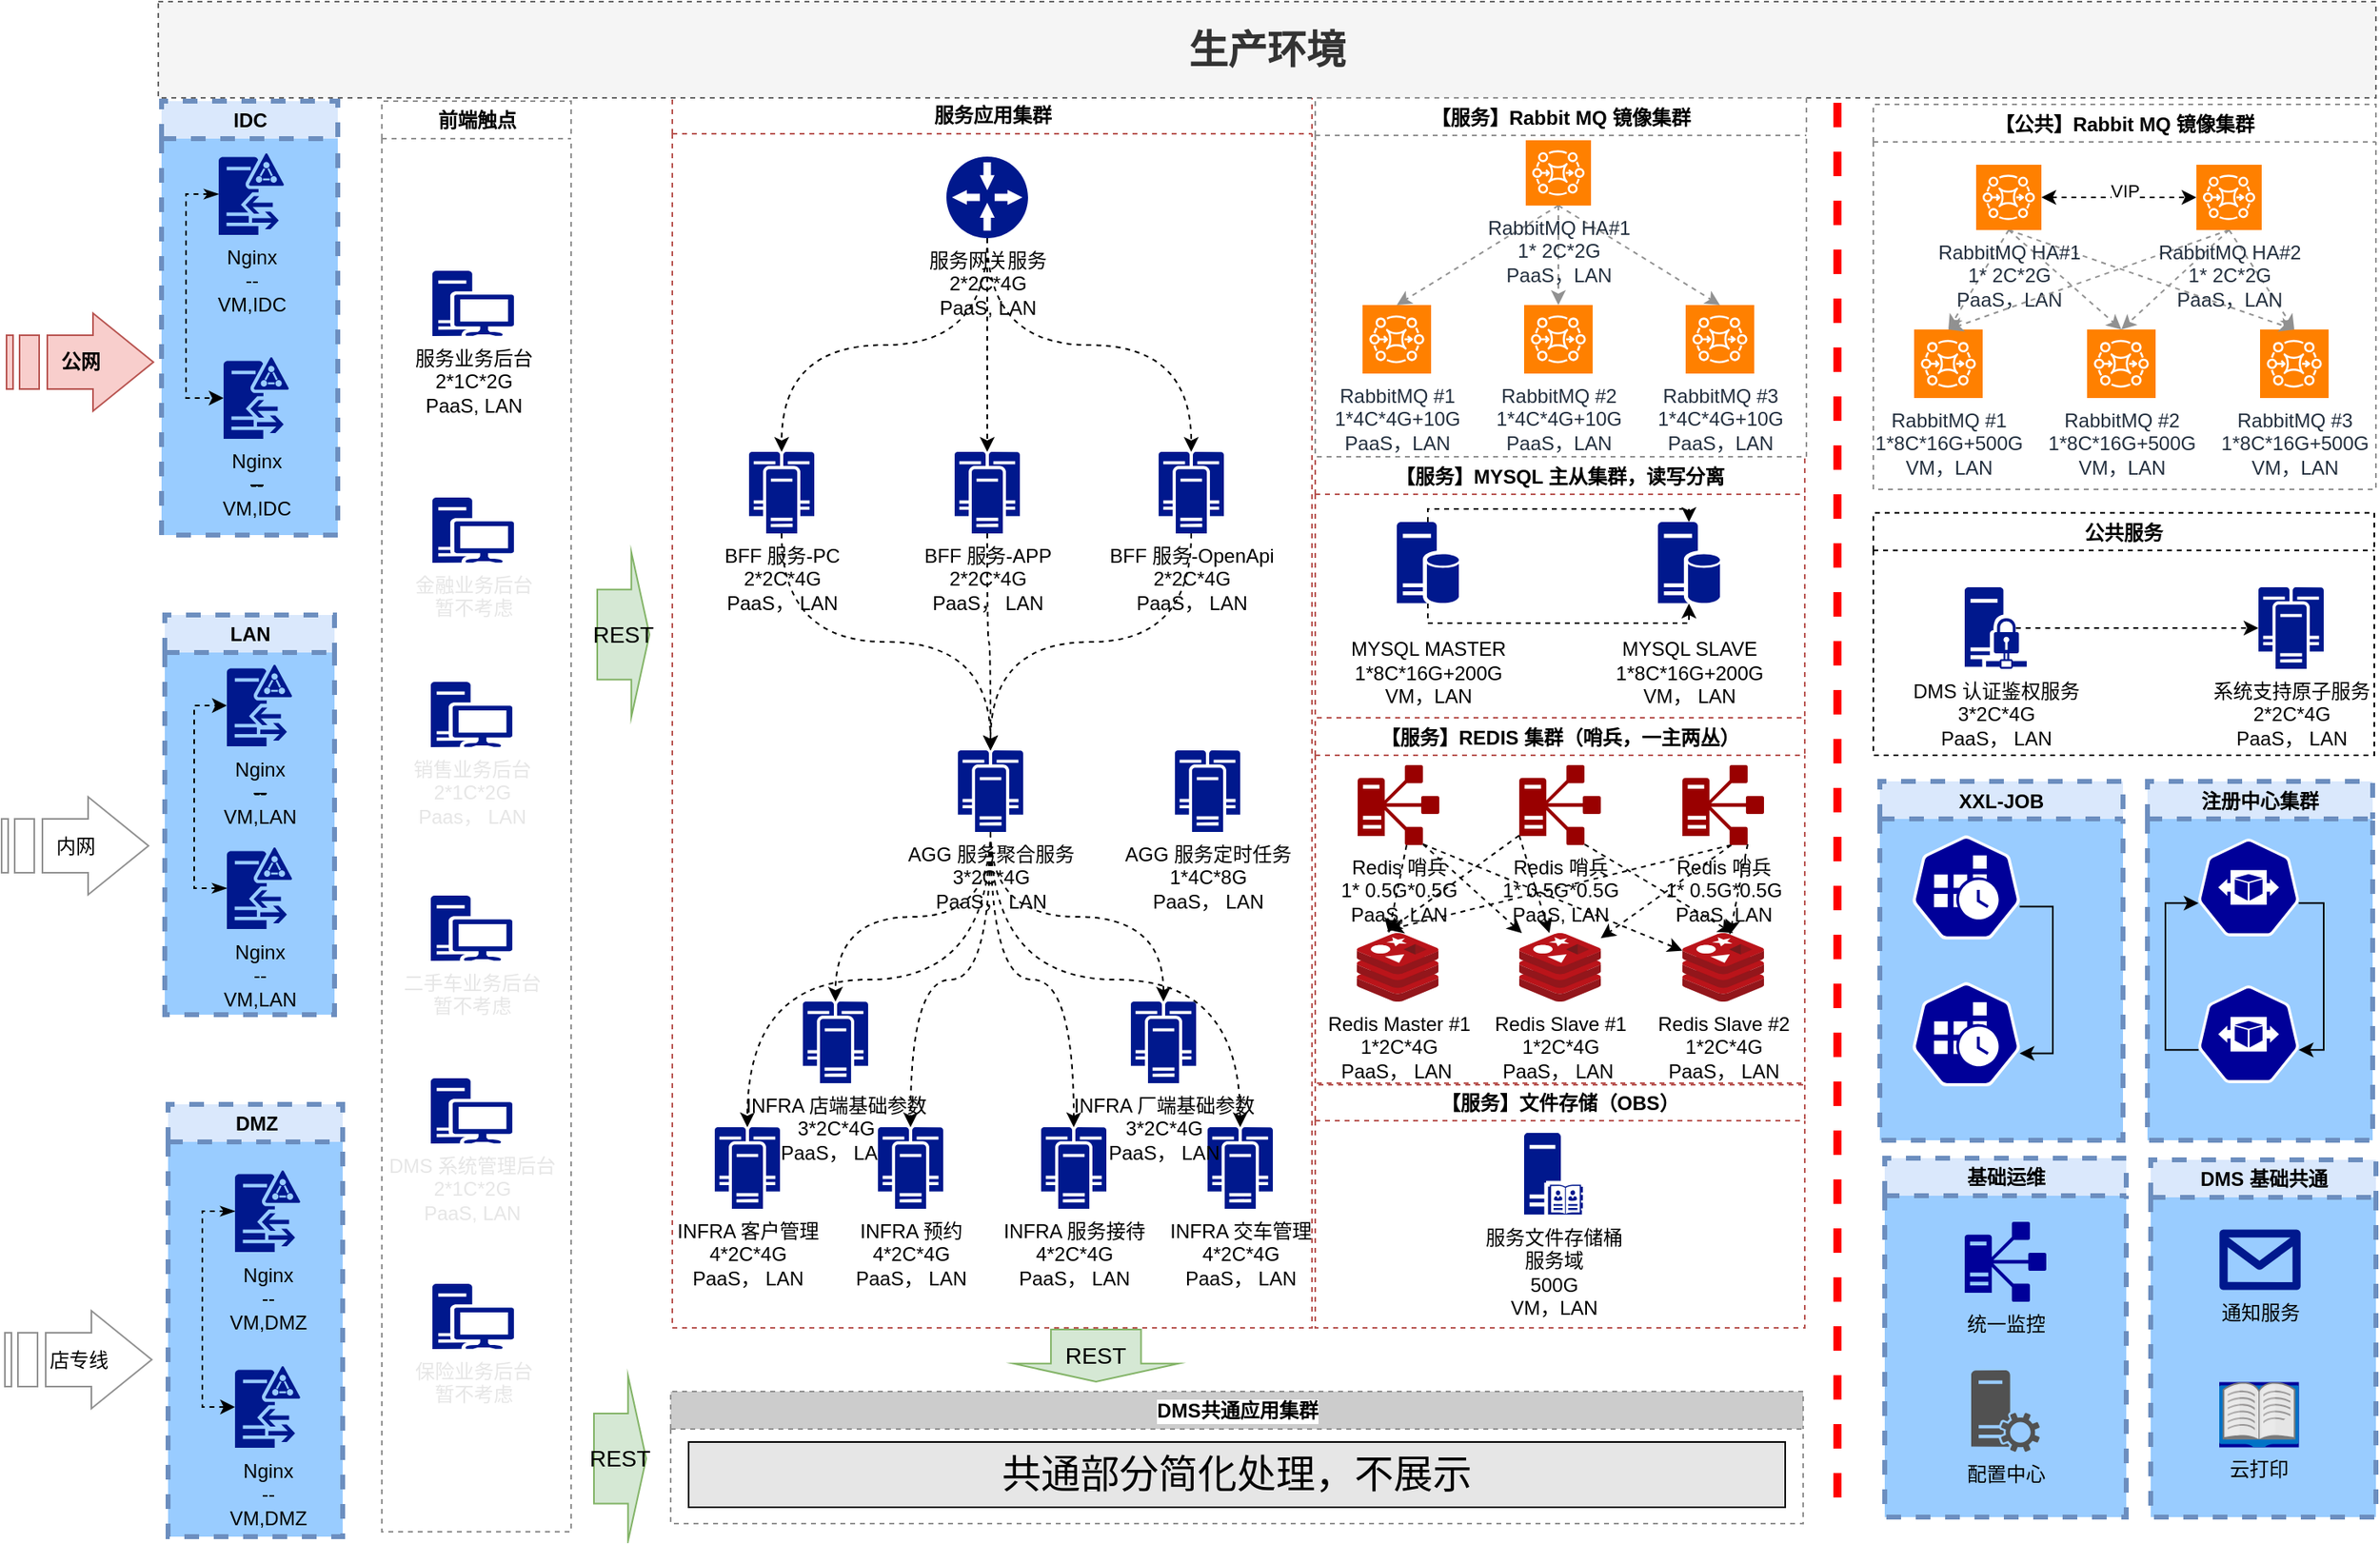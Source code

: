 <mxfile version="16.4.5" type="github" pages="2"><diagram id="ompq0IC7G6laqa8Q60Js" name="整体架构-生产环境"><mxGraphModel dx="1038" dy="5217" grid="0" gridSize="10" guides="1" tooltips="1" connect="1" arrows="1" fold="1" page="1" pageScale="1" pageWidth="3300" pageHeight="4681" math="0" shadow="0"><root><mxCell id="KoJDvlhrFgXoWfBobeGM-0"/><mxCell id="KoJDvlhrFgXoWfBobeGM-1" parent="KoJDvlhrFgXoWfBobeGM-0"/><mxCell id="1KRXzNEgfiJYQqWxyEhX-1" value="REST" style="shape=singleArrow;direction=east;whiteSpace=wrap;html=1;fontSize=14;arrowWidth=0.545;arrowSize=0.348;fillColor=#d5e8d4;strokeColor=#82b366;" parent="KoJDvlhrFgXoWfBobeGM-1" vertex="1"><mxGeometry x="1449.0" y="-4261.65" width="32" height="101.3" as="geometry"/></mxCell><mxCell id="1KRXzNEgfiJYQqWxyEhX-7" value="注册中心集群" style="swimlane;dashed=1;strokeColor=#6c8ebf;fillColor=#dae8fc;swimlaneFillColor=#99CCFF;strokeWidth=3;" parent="KoJDvlhrFgXoWfBobeGM-1" vertex="1"><mxGeometry x="2399" y="-4121" width="138" height="220" as="geometry"/></mxCell><mxCell id="1KRXzNEgfiJYQqWxyEhX-8" style="edgeStyle=orthogonalEdgeStyle;rounded=0;orthogonalLoop=1;jettySize=auto;html=1;exitX=0.995;exitY=0.63;exitDx=0;exitDy=0;exitPerimeter=0;entryX=0.995;entryY=0.63;entryDx=0;entryDy=0;entryPerimeter=0;" parent="1KRXzNEgfiJYQqWxyEhX-7" source="1KRXzNEgfiJYQqWxyEhX-9" target="1KRXzNEgfiJYQqWxyEhX-11" edge="1"><mxGeometry relative="1" as="geometry"><Array as="points"><mxPoint x="108" y="75"/><mxPoint x="108" y="165"/></Array></mxGeometry></mxCell><mxCell id="1KRXzNEgfiJYQqWxyEhX-9" value="" style="html=1;dashed=0;whitespace=wrap;strokeColor=#ffffff;points=[[0.005,0.63,0],[0.1,0.2,0],[0.9,0.2,0],[0.5,0,0],[0.995,0.63,0],[0.72,0.99,0],[0.5,1,0],[0.28,0.99,0]];shape=mxgraph.kubernetes.icon;prIcon=hpa;fillColor=#000099;" parent="1KRXzNEgfiJYQqWxyEhX-7" vertex="1"><mxGeometry x="31" y="28" width="62" height="74" as="geometry"/></mxCell><mxCell id="1KRXzNEgfiJYQqWxyEhX-10" style="edgeStyle=orthogonalEdgeStyle;rounded=0;orthogonalLoop=1;jettySize=auto;html=1;exitX=0.005;exitY=0.63;exitDx=0;exitDy=0;exitPerimeter=0;entryX=0.005;entryY=0.63;entryDx=0;entryDy=0;entryPerimeter=0;" parent="1KRXzNEgfiJYQqWxyEhX-7" source="1KRXzNEgfiJYQqWxyEhX-11" target="1KRXzNEgfiJYQqWxyEhX-9" edge="1"><mxGeometry relative="1" as="geometry"/></mxCell><mxCell id="1KRXzNEgfiJYQqWxyEhX-11" value="" style="html=1;dashed=0;whitespace=wrap;strokeColor=#ffffff;points=[[0.005,0.63,0],[0.1,0.2,0],[0.9,0.2,0],[0.5,0,0],[0.995,0.63,0],[0.72,0.99,0],[0.5,1,0],[0.28,0.99,0]];shape=mxgraph.kubernetes.icon;prIcon=hpa;fillColor=#000099;" parent="1KRXzNEgfiJYQqWxyEhX-7" vertex="1"><mxGeometry x="31" y="118" width="62" height="74" as="geometry"/></mxCell><mxCell id="1KRXzNEgfiJYQqWxyEhX-12" value="XXL-JOB" style="swimlane;fillColor=#dae8fc;dashed=1;strokeColor=#6c8ebf;swimlaneFillColor=#99CCFF;strokeWidth=3;" parent="KoJDvlhrFgXoWfBobeGM-1" vertex="1"><mxGeometry x="2235" y="-4121" width="149" height="220" as="geometry"/></mxCell><mxCell id="1KRXzNEgfiJYQqWxyEhX-13" style="edgeStyle=orthogonalEdgeStyle;rounded=0;orthogonalLoop=1;jettySize=auto;html=1;exitX=0.995;exitY=0.63;exitDx=0;exitDy=0;exitPerimeter=0;entryX=0.995;entryY=0.63;entryDx=0;entryDy=0;entryPerimeter=0;" parent="1KRXzNEgfiJYQqWxyEhX-12" source="1KRXzNEgfiJYQqWxyEhX-14" target="1KRXzNEgfiJYQqWxyEhX-15" edge="1"><mxGeometry relative="1" as="geometry"/></mxCell><mxCell id="1KRXzNEgfiJYQqWxyEhX-14" value="" style="html=1;dashed=0;whitespace=wrap;strokeColor=#ffffff;points=[[0.005,0.63,0],[0.1,0.2,0],[0.9,0.2,0],[0.5,0,0],[0.995,0.63,0],[0.72,0.99,0],[0.5,1,0],[0.28,0.99,0]];shape=mxgraph.kubernetes.icon;prIcon=cronjob;fillColor=#000099;" parent="1KRXzNEgfiJYQqWxyEhX-12" vertex="1"><mxGeometry x="20" y="20" width="66" height="90" as="geometry"/></mxCell><mxCell id="1KRXzNEgfiJYQqWxyEhX-15" value="" style="html=1;dashed=0;whitespace=wrap;strokeColor=#ffffff;points=[[0.005,0.63,0],[0.1,0.2,0],[0.9,0.2,0],[0.5,0,0],[0.995,0.63,0],[0.72,0.99,0],[0.5,1,0],[0.28,0.99,0]];shape=mxgraph.kubernetes.icon;prIcon=cronjob;fillColor=#000099;" parent="1KRXzNEgfiJYQqWxyEhX-12" vertex="1"><mxGeometry x="20" y="110" width="66" height="90" as="geometry"/></mxCell><mxCell id="1KRXzNEgfiJYQqWxyEhX-23" value="【公共】Rabbit MQ 镜像集群" style="swimlane;fillColor=none;dashed=1;strokeColor=#919191;" parent="KoJDvlhrFgXoWfBobeGM-1" vertex="1"><mxGeometry x="2231" y="-4536" width="308" height="236" as="geometry"/></mxCell><mxCell id="1KRXzNEgfiJYQqWxyEhX-24" value="RabbitMQ #1&lt;br&gt;1*8C*16G+500G&lt;br&gt;VM，LAN" style="points=[[0,0,0],[0.25,0,0],[0.5,0,0],[0.75,0,0],[1,0,0],[0,1,0],[0.25,1,0],[0.5,1,0],[0.75,1,0],[1,1,0],[0,0.25,0],[0,0.5,0],[0,0.75,0],[1,0.25,0],[1,0.5,0],[1,0.75,0]];outlineConnect=0;fontColor=#232F3E;gradientDirection=north;strokeColor=#ffffff;dashed=0;verticalLabelPosition=bottom;verticalAlign=top;align=center;html=1;fontSize=12;fontStyle=0;aspect=fixed;shape=mxgraph.aws4.resourceIcon;resIcon=mxgraph.aws4.mq;fillColor=#FF8000;" parent="1KRXzNEgfiJYQqWxyEhX-23" vertex="1"><mxGeometry x="25" y="138" width="42" height="42" as="geometry"/></mxCell><mxCell id="1KRXzNEgfiJYQqWxyEhX-25" value="RabbitMQ #2&lt;br&gt;1*8C*16G+500G&lt;br&gt;VM，LAN" style="points=[[0,0,0],[0.25,0,0],[0.5,0,0],[0.75,0,0],[1,0,0],[0,1,0],[0.25,1,0],[0.5,1,0],[0.75,1,0],[1,1,0],[0,0.25,0],[0,0.5,0],[0,0.75,0],[1,0.25,0],[1,0.5,0],[1,0.75,0]];outlineConnect=0;fontColor=#232F3E;gradientDirection=north;strokeColor=#ffffff;dashed=0;verticalLabelPosition=bottom;verticalAlign=top;align=center;html=1;fontSize=12;fontStyle=0;aspect=fixed;shape=mxgraph.aws4.resourceIcon;resIcon=mxgraph.aws4.mq;fillColor=#FF8000;" parent="1KRXzNEgfiJYQqWxyEhX-23" vertex="1"><mxGeometry x="131" y="138" width="42" height="42" as="geometry"/></mxCell><mxCell id="1KRXzNEgfiJYQqWxyEhX-26" value="RabbitMQ #3&lt;br&gt;1*8C*16G+500G&lt;br&gt;VM，LAN" style="points=[[0,0,0],[0.25,0,0],[0.5,0,0],[0.75,0,0],[1,0,0],[0,1,0],[0.25,1,0],[0.5,1,0],[0.75,1,0],[1,1,0],[0,0.25,0],[0,0.5,0],[0,0.75,0],[1,0.25,0],[1,0.5,0],[1,0.75,0]];outlineConnect=0;fontColor=#232F3E;gradientDirection=north;strokeColor=#ffffff;dashed=0;verticalLabelPosition=bottom;verticalAlign=top;align=center;html=1;fontSize=12;fontStyle=0;aspect=fixed;shape=mxgraph.aws4.resourceIcon;resIcon=mxgraph.aws4.mq;fillColor=#FF8000;" parent="1KRXzNEgfiJYQqWxyEhX-23" vertex="1"><mxGeometry x="237" y="138" width="42" height="42" as="geometry"/></mxCell><mxCell id="1KRXzNEgfiJYQqWxyEhX-27" style="rounded=0;orthogonalLoop=1;jettySize=auto;html=1;exitX=0.5;exitY=1;exitDx=0;exitDy=0;exitPerimeter=0;entryX=0.5;entryY=0;entryDx=0;entryDy=0;entryPerimeter=0;dashed=1;strokeColor=#919191;" parent="1KRXzNEgfiJYQqWxyEhX-23" source="1KRXzNEgfiJYQqWxyEhX-30" target="1KRXzNEgfiJYQqWxyEhX-24" edge="1"><mxGeometry relative="1" as="geometry"/></mxCell><mxCell id="1KRXzNEgfiJYQqWxyEhX-28" style="rounded=0;orthogonalLoop=1;jettySize=auto;html=1;exitX=0.5;exitY=1;exitDx=0;exitDy=0;exitPerimeter=0;entryX=0.5;entryY=0;entryDx=0;entryDy=0;entryPerimeter=0;dashed=1;strokeColor=#919191;" parent="1KRXzNEgfiJYQqWxyEhX-23" source="1KRXzNEgfiJYQqWxyEhX-30" target="1KRXzNEgfiJYQqWxyEhX-25" edge="1"><mxGeometry relative="1" as="geometry"/></mxCell><mxCell id="1KRXzNEgfiJYQqWxyEhX-29" style="rounded=0;orthogonalLoop=1;jettySize=auto;html=1;exitX=0.5;exitY=1;exitDx=0;exitDy=0;exitPerimeter=0;entryX=0.5;entryY=0;entryDx=0;entryDy=0;entryPerimeter=0;dashed=1;strokeColor=#919191;" parent="1KRXzNEgfiJYQqWxyEhX-23" source="1KRXzNEgfiJYQqWxyEhX-30" target="1KRXzNEgfiJYQqWxyEhX-26" edge="1"><mxGeometry relative="1" as="geometry"/></mxCell><mxCell id="74E1F83srrdhUrRyAm-w-0" style="edgeStyle=orthogonalEdgeStyle;rounded=0;orthogonalLoop=1;jettySize=auto;html=1;exitX=1;exitY=0.5;exitDx=0;exitDy=0;exitPerimeter=0;entryX=0;entryY=0.5;entryDx=0;entryDy=0;entryPerimeter=0;dashed=1;startArrow=classic;startFill=1;" parent="1KRXzNEgfiJYQqWxyEhX-23" source="1KRXzNEgfiJYQqWxyEhX-30" target="1KRXzNEgfiJYQqWxyEhX-34" edge="1"><mxGeometry relative="1" as="geometry"/></mxCell><mxCell id="74E1F83srrdhUrRyAm-w-1" value="VIP" style="edgeLabel;html=1;align=center;verticalAlign=middle;resizable=0;points=[];" parent="74E1F83srrdhUrRyAm-w-0" vertex="1" connectable="0"><mxGeometry x="-0.179" relative="1" as="geometry"><mxPoint x="12" y="-4" as="offset"/></mxGeometry></mxCell><mxCell id="1KRXzNEgfiJYQqWxyEhX-30" value="RabbitMQ HA#1&lt;br&gt;1* 2C*2G&lt;br&gt;PaaS，LAN" style="points=[[0,0,0],[0.25,0,0],[0.5,0,0],[0.75,0,0],[1,0,0],[0,1,0],[0.25,1,0],[0.5,1,0],[0.75,1,0],[1,1,0],[0,0.25,0],[0,0.5,0],[0,0.75,0],[1,0.25,0],[1,0.5,0],[1,0.75,0]];outlineConnect=0;fontColor=#232F3E;gradientDirection=north;strokeColor=#ffffff;dashed=1;verticalLabelPosition=bottom;verticalAlign=top;align=center;html=1;fontSize=12;fontStyle=0;aspect=fixed;shape=mxgraph.aws4.resourceIcon;resIcon=mxgraph.aws4.mq;fillColor=#FF8000;" parent="1KRXzNEgfiJYQqWxyEhX-23" vertex="1"><mxGeometry x="63" y="37" width="40" height="40" as="geometry"/></mxCell><mxCell id="1KRXzNEgfiJYQqWxyEhX-31" style="rounded=0;orthogonalLoop=1;jettySize=auto;html=1;exitX=0.5;exitY=1;exitDx=0;exitDy=0;exitPerimeter=0;entryX=0.5;entryY=0;entryDx=0;entryDy=0;entryPerimeter=0;dashed=1;strokeColor=#919191;" parent="1KRXzNEgfiJYQqWxyEhX-23" source="1KRXzNEgfiJYQqWxyEhX-34" target="1KRXzNEgfiJYQqWxyEhX-25" edge="1"><mxGeometry relative="1" as="geometry"/></mxCell><mxCell id="1KRXzNEgfiJYQqWxyEhX-32" style="edgeStyle=none;rounded=0;orthogonalLoop=1;jettySize=auto;html=1;exitX=0.5;exitY=1;exitDx=0;exitDy=0;exitPerimeter=0;entryX=0.5;entryY=0;entryDx=0;entryDy=0;entryPerimeter=0;dashed=1;strokeColor=#919191;" parent="1KRXzNEgfiJYQqWxyEhX-23" source="1KRXzNEgfiJYQqWxyEhX-34" target="1KRXzNEgfiJYQqWxyEhX-26" edge="1"><mxGeometry relative="1" as="geometry"/></mxCell><mxCell id="1KRXzNEgfiJYQqWxyEhX-33" style="edgeStyle=none;rounded=0;orthogonalLoop=1;jettySize=auto;html=1;exitX=0.5;exitY=1;exitDx=0;exitDy=0;exitPerimeter=0;entryX=0.5;entryY=0;entryDx=0;entryDy=0;entryPerimeter=0;dashed=1;strokeColor=#919191;" parent="1KRXzNEgfiJYQqWxyEhX-23" source="1KRXzNEgfiJYQqWxyEhX-34" target="1KRXzNEgfiJYQqWxyEhX-24" edge="1"><mxGeometry relative="1" as="geometry"/></mxCell><mxCell id="1KRXzNEgfiJYQqWxyEhX-34" value="RabbitMQ HA#2&lt;br&gt;1* 2C*2G&lt;br&gt;PaaS，LAN" style="points=[[0,0,0],[0.25,0,0],[0.5,0,0],[0.75,0,0],[1,0,0],[0,1,0],[0.25,1,0],[0.5,1,0],[0.75,1,0],[1,1,0],[0,0.25,0],[0,0.5,0],[0,0.75,0],[1,0.25,0],[1,0.5,0],[1,0.75,0]];outlineConnect=0;fontColor=#232F3E;gradientDirection=north;strokeColor=#ffffff;dashed=1;verticalLabelPosition=bottom;verticalAlign=top;align=center;html=1;fontSize=12;fontStyle=0;aspect=fixed;shape=mxgraph.aws4.resourceIcon;resIcon=mxgraph.aws4.mq;fillColor=#FF8000;" parent="1KRXzNEgfiJYQqWxyEhX-23" vertex="1"><mxGeometry x="198" y="37" width="40" height="40" as="geometry"/></mxCell><mxCell id="1KRXzNEgfiJYQqWxyEhX-35" value="IDC" style="swimlane;dashed=1;labelBackgroundColor=none;fillColor=#dae8fc;html=1;align=center;strokeColor=#6c8ebf;swimlaneFillColor=#99CCFF;strokeWidth=3;" parent="KoJDvlhrFgXoWfBobeGM-1" vertex="1"><mxGeometry x="1182" y="-4538" width="108" height="266" as="geometry"/></mxCell><mxCell id="1KRXzNEgfiJYQqWxyEhX-36" style="edgeStyle=orthogonalEdgeStyle;rounded=0;orthogonalLoop=1;jettySize=auto;html=1;exitX=0;exitY=0.5;exitDx=0;exitDy=0;exitPerimeter=0;entryX=0;entryY=0.5;entryDx=0;entryDy=0;entryPerimeter=0;dashed=1;startArrow=classicThin;startFill=1;strokeColor=#000000;" parent="1KRXzNEgfiJYQqWxyEhX-35" source="1KRXzNEgfiJYQqWxyEhX-37" target="1KRXzNEgfiJYQqWxyEhX-38" edge="1"><mxGeometry relative="1" as="geometry"/></mxCell><mxCell id="1KRXzNEgfiJYQqWxyEhX-37" value="Nginx&lt;br&gt;--&lt;br&gt;VM,IDC" style="aspect=fixed;pointerEvents=1;shadow=0;dashed=0;html=1;strokeColor=none;labelPosition=center;verticalLabelPosition=bottom;verticalAlign=top;align=center;fillColor=#00188D;shape=mxgraph.mscae.enterprise.d;labelBackgroundColor=none;" parent="1KRXzNEgfiJYQqWxyEhX-35" vertex="1"><mxGeometry x="35" y="32" width="40" height="50" as="geometry"/></mxCell><mxCell id="1KRXzNEgfiJYQqWxyEhX-38" value="Nginx&lt;br&gt;&lt;strike&gt;--&lt;/strike&gt;&lt;br&gt;VM,IDC" style="aspect=fixed;pointerEvents=1;shadow=0;dashed=0;html=1;strokeColor=none;labelPosition=center;verticalLabelPosition=bottom;verticalAlign=top;align=center;fillColor=#00188D;shape=mxgraph.mscae.enterprise.d;labelBackgroundColor=none;" parent="1KRXzNEgfiJYQqWxyEhX-35" vertex="1"><mxGeometry x="38" y="157" width="40" height="50" as="geometry"/></mxCell><mxCell id="1KRXzNEgfiJYQqWxyEhX-39" value="LAN" style="swimlane;dashed=1;labelBackgroundColor=none;fillColor=#dae8fc;html=1;strokeColor=#6c8ebf;swimlaneFillColor=#99CCFF;strokeWidth=3;" parent="KoJDvlhrFgXoWfBobeGM-1" vertex="1"><mxGeometry x="1184" y="-4223" width="104" height="245" as="geometry"/></mxCell><mxCell id="1KRXzNEgfiJYQqWxyEhX-40" value="Nginx&lt;br&gt;&lt;strike&gt;--&lt;/strike&gt;&lt;br&gt;VM,LAN" style="aspect=fixed;pointerEvents=1;shadow=0;dashed=0;html=1;strokeColor=none;labelPosition=center;verticalLabelPosition=bottom;verticalAlign=top;align=center;fillColor=#00188D;shape=mxgraph.mscae.enterprise.d;labelBackgroundColor=none;" parent="1KRXzNEgfiJYQqWxyEhX-39" vertex="1"><mxGeometry x="38" y="30.5" width="40" height="50" as="geometry"/></mxCell><mxCell id="1KRXzNEgfiJYQqWxyEhX-41" style="edgeStyle=orthogonalEdgeStyle;rounded=0;orthogonalLoop=1;jettySize=auto;html=1;exitX=0;exitY=0.5;exitDx=0;exitDy=0;exitPerimeter=0;entryX=0;entryY=0.5;entryDx=0;entryDy=0;entryPerimeter=0;dashed=1;startArrow=classicThin;startFill=1;" parent="1KRXzNEgfiJYQqWxyEhX-39" source="1KRXzNEgfiJYQqWxyEhX-42" target="1KRXzNEgfiJYQqWxyEhX-40" edge="1"><mxGeometry relative="1" as="geometry"/></mxCell><mxCell id="1KRXzNEgfiJYQqWxyEhX-42" value="Nginx&lt;br&gt;--&lt;br&gt;VM,LAN" style="aspect=fixed;pointerEvents=1;shadow=0;dashed=0;html=1;strokeColor=none;labelPosition=center;verticalLabelPosition=bottom;verticalAlign=top;align=center;fillColor=#00188D;shape=mxgraph.mscae.enterprise.d;labelBackgroundColor=none;" parent="1KRXzNEgfiJYQqWxyEhX-39" vertex="1"><mxGeometry x="38" y="142.5" width="40" height="50" as="geometry"/></mxCell><mxCell id="1KRXzNEgfiJYQqWxyEhX-43" value="DMZ" style="swimlane;dashed=1;labelBackgroundColor=none;fillColor=#dae8fc;html=1;strokeColor=#6c8ebf;swimlaneFillColor=#99CCFF;strokeWidth=3;" parent="KoJDvlhrFgXoWfBobeGM-1" vertex="1"><mxGeometry x="1186" y="-3923" width="107" height="265" as="geometry"/></mxCell><mxCell id="1KRXzNEgfiJYQqWxyEhX-44" style="edgeStyle=orthogonalEdgeStyle;rounded=0;orthogonalLoop=1;jettySize=auto;html=1;exitX=0;exitY=0.5;exitDx=0;exitDy=0;exitPerimeter=0;entryX=0;entryY=0.5;entryDx=0;entryDy=0;entryPerimeter=0;dashed=1;startArrow=classicThin;startFill=1;strokeColor=#000000;" parent="1KRXzNEgfiJYQqWxyEhX-43" source="1KRXzNEgfiJYQqWxyEhX-45" target="1KRXzNEgfiJYQqWxyEhX-46" edge="1"><mxGeometry relative="1" as="geometry"/></mxCell><mxCell id="1KRXzNEgfiJYQqWxyEhX-45" value="Nginx&lt;br&gt;--&lt;br&gt;VM,DMZ" style="aspect=fixed;pointerEvents=1;shadow=0;dashed=0;html=1;strokeColor=none;labelPosition=center;verticalLabelPosition=bottom;verticalAlign=top;align=center;fillColor=#00188D;shape=mxgraph.mscae.enterprise.d;labelBackgroundColor=none;" parent="1KRXzNEgfiJYQqWxyEhX-43" vertex="1"><mxGeometry x="41" y="40.5" width="40" height="50" as="geometry"/></mxCell><mxCell id="1KRXzNEgfiJYQqWxyEhX-46" value="Nginx&lt;br&gt;--&lt;br&gt;VM,DMZ" style="aspect=fixed;pointerEvents=1;shadow=0;dashed=0;html=1;strokeColor=none;labelPosition=center;verticalLabelPosition=bottom;verticalAlign=top;align=center;fillColor=#00188D;shape=mxgraph.mscae.enterprise.d;labelBackgroundColor=none;" parent="1KRXzNEgfiJYQqWxyEhX-43" vertex="1"><mxGeometry x="41" y="160.5" width="40" height="50" as="geometry"/></mxCell><mxCell id="1KRXzNEgfiJYQqWxyEhX-47" value="前端触点" style="swimlane;dashed=1;labelBackgroundColor=white;sketch=0;fillColor=none;align=center;html=1;strokeColor=#919191;" parent="KoJDvlhrFgXoWfBobeGM-1" vertex="1"><mxGeometry x="1317" y="-4538" width="116" height="877" as="geometry"/></mxCell><mxCell id="1KRXzNEgfiJYQqWxyEhX-48" value="服务业务后台&lt;br&gt;2*1C*2G&lt;br&gt;PaaS, LAN" style="aspect=fixed;pointerEvents=1;shadow=0;dashed=0;html=1;strokeColor=none;labelPosition=center;verticalLabelPosition=bottom;verticalAlign=top;align=center;fillColor=#00188D;shape=mxgraph.mscae.enterprise.workstation_client;labelBackgroundColor=white;sketch=0;" parent="1KRXzNEgfiJYQqWxyEhX-47" vertex="1"><mxGeometry x="31" y="104" width="50" height="40" as="geometry"/></mxCell><mxCell id="1KRXzNEgfiJYQqWxyEhX-49" value="&lt;font color=&quot;#e6e6e6&quot;&gt;金融业务后台&lt;br&gt;暂不考虑&lt;/font&gt;" style="aspect=fixed;pointerEvents=1;shadow=0;dashed=0;html=1;strokeColor=none;labelPosition=center;verticalLabelPosition=bottom;verticalAlign=top;align=center;fillColor=#00188D;shape=mxgraph.mscae.enterprise.workstation_client;labelBackgroundColor=white;sketch=0;" parent="1KRXzNEgfiJYQqWxyEhX-47" vertex="1"><mxGeometry x="31" y="243" width="50" height="40" as="geometry"/></mxCell><mxCell id="1KRXzNEgfiJYQqWxyEhX-50" value="&lt;font color=&quot;#e6e6e6&quot;&gt;DMS 系统管理后台&lt;br&gt;2*1C*2G&lt;br&gt;PaaS, LAN&lt;/font&gt;" style="aspect=fixed;pointerEvents=1;shadow=0;dashed=0;html=1;strokeColor=none;labelPosition=center;verticalLabelPosition=bottom;verticalAlign=top;align=center;fillColor=#00188D;shape=mxgraph.mscae.enterprise.workstation_client;labelBackgroundColor=white;sketch=0;" parent="1KRXzNEgfiJYQqWxyEhX-47" vertex="1"><mxGeometry x="30" y="599" width="50" height="40" as="geometry"/></mxCell><mxCell id="IqHslMz5PFS4_6uXA1Wm-25" value="&lt;font color=&quot;#e6e6e6&quot;&gt;销售业务后台&lt;br&gt;2*1C*2G&lt;br&gt;Paas， LAN&lt;/font&gt;" style="aspect=fixed;pointerEvents=1;shadow=0;dashed=0;html=1;strokeColor=none;labelPosition=center;verticalLabelPosition=bottom;verticalAlign=top;align=center;fillColor=#00188D;shape=mxgraph.mscae.enterprise.workstation_client;labelBackgroundColor=white;sketch=0;" parent="1KRXzNEgfiJYQqWxyEhX-47" vertex="1"><mxGeometry x="30" y="356" width="50" height="40" as="geometry"/></mxCell><mxCell id="IqHslMz5PFS4_6uXA1Wm-26" value="&lt;font color=&quot;#e6e6e6&quot;&gt;二手车业务后台&lt;br&gt;暂不考虑&lt;/font&gt;" style="aspect=fixed;pointerEvents=1;shadow=0;dashed=0;html=1;strokeColor=none;labelPosition=center;verticalLabelPosition=bottom;verticalAlign=top;align=center;fillColor=#00188D;shape=mxgraph.mscae.enterprise.workstation_client;labelBackgroundColor=white;sketch=0;" parent="1KRXzNEgfiJYQqWxyEhX-47" vertex="1"><mxGeometry x="30" y="487" width="50" height="40" as="geometry"/></mxCell><mxCell id="IqHslMz5PFS4_6uXA1Wm-27" value="&lt;font color=&quot;#e6e6e6&quot;&gt;保险业务后台&lt;br&gt;暂不考虑&lt;/font&gt;" style="aspect=fixed;pointerEvents=1;shadow=0;dashed=0;html=1;strokeColor=none;labelPosition=center;verticalLabelPosition=bottom;verticalAlign=top;align=center;fillColor=#00188D;shape=mxgraph.mscae.enterprise.workstation_client;labelBackgroundColor=white;sketch=0;" parent="1KRXzNEgfiJYQqWxyEhX-47" vertex="1"><mxGeometry x="31" y="725" width="50" height="40" as="geometry"/></mxCell><mxCell id="1KRXzNEgfiJYQqWxyEhX-103" value="DMS 基础共通" style="swimlane;dashed=1;labelBackgroundColor=none;sketch=0;strokeColor=#6c8ebf;fillColor=#dae8fc;align=center;html=1;swimlaneFillColor=#99CCFF;strokeWidth=3;" parent="KoJDvlhrFgXoWfBobeGM-1" vertex="1"><mxGeometry x="2401" y="-3889" width="138" height="219" as="geometry"/></mxCell><mxCell id="1KRXzNEgfiJYQqWxyEhX-104" value="通知服务" style="aspect=fixed;pointerEvents=1;shadow=0;dashed=0;html=1;strokeColor=none;labelPosition=center;verticalLabelPosition=bottom;verticalAlign=top;align=center;fillColor=#00188D;shape=mxgraph.azure.message2;labelBackgroundColor=none;sketch=0;" parent="1KRXzNEgfiJYQqWxyEhX-103" vertex="1"><mxGeometry x="42" y="42.75" width="50" height="37" as="geometry"/></mxCell><mxCell id="1KRXzNEgfiJYQqWxyEhX-105" value="云打印" style="aspect=fixed;html=1;points=[];align=center;image;fontSize=12;image=img/lib/mscae/eBooks.svg;labelBackgroundColor=none;sketch=0;strokeColor=#919191;fillColor=#000099;imageBackground=#000099;" parent="1KRXzNEgfiJYQqWxyEhX-103" vertex="1"><mxGeometry x="42" y="136.25" width="48.78" height="40" as="geometry"/></mxCell><mxCell id="1KRXzNEgfiJYQqWxyEhX-108" value="基础运维" style="swimlane;dashed=1;labelBackgroundColor=none;sketch=0;strokeColor=#6c8ebf;fillColor=#dae8fc;align=center;html=1;swimlaneFillColor=#99CCFF;strokeWidth=3;" parent="KoJDvlhrFgXoWfBobeGM-1" vertex="1"><mxGeometry x="2238" y="-3890" width="148" height="220" as="geometry"/></mxCell><mxCell id="1KRXzNEgfiJYQqWxyEhX-109" value="统一监控" style="pointerEvents=1;shadow=0;dashed=0;html=1;strokeColor=none;labelPosition=center;verticalLabelPosition=bottom;verticalAlign=top;align=center;shape=mxgraph.mscae.oms.dependency_monitor;labelBackgroundColor=none;sketch=0;fillColor=#000099;" parent="1KRXzNEgfiJYQqWxyEhX-108" vertex="1"><mxGeometry x="49" y="39" width="50" height="49" as="geometry"/></mxCell><mxCell id="1KRXzNEgfiJYQqWxyEhX-110" value="配置中心" style="pointerEvents=1;shadow=0;dashed=0;html=1;strokeColor=none;labelPosition=center;verticalLabelPosition=bottom;verticalAlign=top;align=center;fillColor=#515151;shape=mxgraph.mscae.system_center.roles;labelBackgroundColor=none;sketch=0;" parent="1KRXzNEgfiJYQqWxyEhX-108" vertex="1"><mxGeometry x="53" y="130" width="42" height="50" as="geometry"/></mxCell><mxCell id="1KRXzNEgfiJYQqWxyEhX-111" value="内网" style="html=1;shadow=0;dashed=0;align=center;verticalAlign=middle;shape=mxgraph.arrows2.stripedArrow;dy=0.45;dx=37;notch=25;labelBackgroundColor=white;sketch=0;strokeColor=#919191;fillColor=none;gradientColor=none;" parent="KoJDvlhrFgXoWfBobeGM-1" vertex="1"><mxGeometry x="1084" y="-4111.5" width="90" height="60" as="geometry"/></mxCell><mxCell id="1KRXzNEgfiJYQqWxyEhX-112" value="店专线" style="html=1;shadow=0;dashed=0;align=center;verticalAlign=middle;shape=mxgraph.arrows2.stripedArrow;dy=0.45;dx=37;notch=25;labelBackgroundColor=white;sketch=0;strokeColor=#919191;fillColor=none;gradientColor=none;" parent="KoJDvlhrFgXoWfBobeGM-1" vertex="1"><mxGeometry x="1086" y="-3796.5" width="90" height="60" as="geometry"/></mxCell><mxCell id="1KRXzNEgfiJYQqWxyEhX-113" value="&lt;b&gt;公网&lt;/b&gt;" style="html=1;shadow=0;dashed=0;align=center;verticalAlign=middle;shape=mxgraph.arrows2.stripedArrow;dy=0.45;dx=37;notch=25;labelBackgroundColor=none;sketch=0;strokeColor=#b85450;fillColor=#f8cecc;" parent="KoJDvlhrFgXoWfBobeGM-1" vertex="1"><mxGeometry x="1087" y="-4408" width="90" height="60" as="geometry"/></mxCell><mxCell id="_UdANYZdGTg7Js5-zhSO-0" value="服务应用集群" style="swimlane;dashed=1;labelBackgroundColor=none;sketch=0;align=center;html=1;strokeColor=#b85450;swimlaneFillColor=none;fillColor=none;startSize=23;" parent="KoJDvlhrFgXoWfBobeGM-1" vertex="1"><mxGeometry x="1495" y="-4541" width="392" height="755" as="geometry"/></mxCell><mxCell id="IqHslMz5PFS4_6uXA1Wm-63" style="edgeStyle=orthogonalEdgeStyle;curved=1;rounded=0;orthogonalLoop=1;jettySize=auto;html=1;exitX=0.5;exitY=1;exitDx=0;exitDy=0;exitPerimeter=0;entryX=0.5;entryY=0;entryDx=0;entryDy=0;entryPerimeter=0;dashed=1;fontColor=#000000;strokeColor=#000000;strokeWidth=1;" parent="_UdANYZdGTg7Js5-zhSO-0" source="_UdANYZdGTg7Js5-zhSO-5" target="_UdANYZdGTg7Js5-zhSO-6" edge="1"><mxGeometry relative="1" as="geometry"/></mxCell><mxCell id="IqHslMz5PFS4_6uXA1Wm-64" style="edgeStyle=orthogonalEdgeStyle;curved=1;rounded=0;orthogonalLoop=1;jettySize=auto;html=1;exitX=0.5;exitY=1;exitDx=0;exitDy=0;exitPerimeter=0;entryX=0.5;entryY=0;entryDx=0;entryDy=0;entryPerimeter=0;dashed=1;fontColor=#000000;strokeColor=#000000;strokeWidth=1;" parent="_UdANYZdGTg7Js5-zhSO-0" source="_UdANYZdGTg7Js5-zhSO-5" target="_UdANYZdGTg7Js5-zhSO-7" edge="1"><mxGeometry relative="1" as="geometry"/></mxCell><mxCell id="_UdANYZdGTg7Js5-zhSO-5" value="AGG 服务聚合服务&lt;br&gt;3*2C*4G&lt;br&gt;PaaS， LAN" style="aspect=fixed;pointerEvents=1;shadow=0;dashed=0;html=1;strokeColor=none;labelPosition=center;verticalLabelPosition=bottom;verticalAlign=top;align=center;fillColor=#00188D;shape=mxgraph.mscae.enterprise.cluster_server;labelBackgroundColor=none;sketch=0;" parent="_UdANYZdGTg7Js5-zhSO-0" vertex="1"><mxGeometry x="175" y="401" width="40" height="50" as="geometry"/></mxCell><mxCell id="_UdANYZdGTg7Js5-zhSO-6" value="INFRA 客户管理&lt;br&gt;4*2C*4G&lt;br&gt;PaaS， LAN" style="aspect=fixed;pointerEvents=1;shadow=0;dashed=0;html=1;strokeColor=none;labelPosition=center;verticalLabelPosition=bottom;verticalAlign=top;align=center;fillColor=#00188D;shape=mxgraph.mscae.enterprise.cluster_server;labelBackgroundColor=none;sketch=0;" parent="_UdANYZdGTg7Js5-zhSO-0" vertex="1"><mxGeometry x="26" y="632" width="40" height="50" as="geometry"/></mxCell><mxCell id="_UdANYZdGTg7Js5-zhSO-7" value="INFRA 交车管理&lt;br&gt;4*2C*4G&lt;br&gt;PaaS， LAN" style="aspect=fixed;pointerEvents=1;shadow=0;dashed=0;html=1;strokeColor=none;labelPosition=center;verticalLabelPosition=bottom;verticalAlign=top;align=center;fillColor=#00188D;shape=mxgraph.mscae.enterprise.cluster_server;labelBackgroundColor=none;sketch=0;" parent="_UdANYZdGTg7Js5-zhSO-0" vertex="1"><mxGeometry x="328" y="632" width="40" height="50" as="geometry"/></mxCell><mxCell id="_UdANYZdGTg7Js5-zhSO-9" value="服务网关服务&lt;br&gt;2*2C*4G&lt;br&gt;PaaS, LAN" style="aspect=fixed;pointerEvents=1;shadow=0;dashed=0;html=1;strokeColor=none;labelPosition=center;verticalLabelPosition=bottom;verticalAlign=top;align=center;fillColor=#00188D;shape=mxgraph.mscae.enterprise.gateway;labelBackgroundColor=none;sketch=0;" parent="_UdANYZdGTg7Js5-zhSO-0" vertex="1"><mxGeometry x="168" y="37" width="50" height="50" as="geometry"/></mxCell><mxCell id="u3L7n1ADhshXbYm8i3iI-0" value="AGG 服务定时任务&lt;br&gt;1*4C*8G&lt;br&gt;PaaS， LAN" style="aspect=fixed;pointerEvents=1;shadow=0;dashed=0;html=1;strokeColor=none;labelPosition=center;verticalLabelPosition=bottom;verticalAlign=top;align=center;fillColor=#00188D;shape=mxgraph.mscae.enterprise.cluster_server;labelBackgroundColor=none;sketch=0;" parent="_UdANYZdGTg7Js5-zhSO-0" vertex="1"><mxGeometry x="308" y="401" width="40" height="50" as="geometry"/></mxCell><mxCell id="u3L7n1ADhshXbYm8i3iI-9" value="BFF 服务-PC&lt;br&gt;2*2C*4G&lt;br&gt;PaaS， LAN" style="aspect=fixed;pointerEvents=1;shadow=0;dashed=0;html=1;strokeColor=none;labelPosition=center;verticalLabelPosition=bottom;verticalAlign=top;align=center;fillColor=#00188D;shape=mxgraph.mscae.enterprise.cluster_server;labelBackgroundColor=none;sketch=0;" parent="_UdANYZdGTg7Js5-zhSO-0" vertex="1"><mxGeometry x="47" y="218" width="40" height="50" as="geometry"/></mxCell><mxCell id="u3L7n1ADhshXbYm8i3iI-10" value="BFF 服务-OpenApi&lt;br&gt;2*2C*4G&lt;br&gt;PaaS， LAN" style="aspect=fixed;pointerEvents=1;shadow=0;dashed=0;html=1;strokeColor=none;labelPosition=center;verticalLabelPosition=bottom;verticalAlign=top;align=center;fillColor=#00188D;shape=mxgraph.mscae.enterprise.cluster_server;labelBackgroundColor=none;sketch=0;" parent="_UdANYZdGTg7Js5-zhSO-0" vertex="1"><mxGeometry x="298" y="218" width="40" height="50" as="geometry"/></mxCell><mxCell id="u3L7n1ADhshXbYm8i3iI-11" style="edgeStyle=orthogonalEdgeStyle;curved=1;rounded=0;orthogonalLoop=1;jettySize=auto;html=1;exitX=0.5;exitY=1;exitDx=0;exitDy=0;exitPerimeter=0;entryX=0.5;entryY=0;entryDx=0;entryDy=0;entryPerimeter=0;dashed=1;fontColor=#000000;strokeColor=#000000;strokeWidth=1;" parent="_UdANYZdGTg7Js5-zhSO-0" source="_UdANYZdGTg7Js5-zhSO-9" target="u3L7n1ADhshXbYm8i3iI-9" edge="1"><mxGeometry relative="1" as="geometry"><mxPoint x="173" y="97" as="sourcePoint"/><mxPoint x="173" y="240" as="targetPoint"/></mxGeometry></mxCell><mxCell id="u3L7n1ADhshXbYm8i3iI-12" style="edgeStyle=orthogonalEdgeStyle;curved=1;rounded=0;orthogonalLoop=1;jettySize=auto;html=1;exitX=0.5;exitY=1;exitDx=0;exitDy=0;exitPerimeter=0;entryX=0.5;entryY=0;entryDx=0;entryDy=0;entryPerimeter=0;dashed=1;fontColor=#000000;strokeColor=#000000;strokeWidth=1;" parent="_UdANYZdGTg7Js5-zhSO-0" source="_UdANYZdGTg7Js5-zhSO-9" target="u3L7n1ADhshXbYm8i3iI-10" edge="1"><mxGeometry relative="1" as="geometry"><mxPoint x="173" y="97" as="sourcePoint"/><mxPoint x="77" y="238" as="targetPoint"/></mxGeometry></mxCell><mxCell id="u3L7n1ADhshXbYm8i3iI-13" style="edgeStyle=orthogonalEdgeStyle;curved=1;rounded=0;orthogonalLoop=1;jettySize=auto;html=1;exitX=0.5;exitY=1;exitDx=0;exitDy=0;exitPerimeter=0;entryX=0.5;entryY=0;entryDx=0;entryDy=0;entryPerimeter=0;dashed=1;fontColor=#000000;strokeColor=#000000;strokeWidth=1;" parent="_UdANYZdGTg7Js5-zhSO-0" source="u3L7n1ADhshXbYm8i3iI-9" target="_UdANYZdGTg7Js5-zhSO-5" edge="1"><mxGeometry relative="1" as="geometry"><mxPoint x="173" y="290" as="sourcePoint"/><mxPoint x="125" y="411" as="targetPoint"/></mxGeometry></mxCell><mxCell id="u3L7n1ADhshXbYm8i3iI-14" style="edgeStyle=orthogonalEdgeStyle;curved=1;rounded=0;orthogonalLoop=1;jettySize=auto;html=1;exitX=0.5;exitY=1;exitDx=0;exitDy=0;exitPerimeter=0;entryX=0.5;entryY=0;entryDx=0;entryDy=0;entryPerimeter=0;dashed=1;fontColor=#000000;strokeColor=#000000;strokeWidth=1;" parent="_UdANYZdGTg7Js5-zhSO-0" source="u3L7n1ADhshXbYm8i3iI-10" target="_UdANYZdGTg7Js5-zhSO-5" edge="1"><mxGeometry relative="1" as="geometry"><mxPoint x="183" y="300" as="sourcePoint"/><mxPoint x="135" y="421" as="targetPoint"/></mxGeometry></mxCell><mxCell id="jJcj832rJx4thw6iRanx-0" value="BFF 服务-APP&lt;br&gt;2*2C*4G&lt;br&gt;PaaS， LAN" style="aspect=fixed;pointerEvents=1;shadow=0;dashed=0;html=1;strokeColor=none;labelPosition=center;verticalLabelPosition=bottom;verticalAlign=top;align=center;fillColor=#00188D;shape=mxgraph.mscae.enterprise.cluster_server;labelBackgroundColor=none;sketch=0;" parent="_UdANYZdGTg7Js5-zhSO-0" vertex="1"><mxGeometry x="173" y="218" width="40" height="50" as="geometry"/></mxCell><mxCell id="jJcj832rJx4thw6iRanx-1" style="edgeStyle=orthogonalEdgeStyle;curved=1;rounded=0;orthogonalLoop=1;jettySize=auto;html=1;exitX=0.5;exitY=1;exitDx=0;exitDy=0;exitPerimeter=0;entryX=0.5;entryY=0;entryDx=0;entryDy=0;entryPerimeter=0;dashed=1;fontColor=#000000;strokeColor=#000000;strokeWidth=1;" parent="_UdANYZdGTg7Js5-zhSO-0" source="_UdANYZdGTg7Js5-zhSO-9" target="jJcj832rJx4thw6iRanx-0" edge="1"><mxGeometry relative="1" as="geometry"><mxPoint x="203" y="97" as="sourcePoint"/><mxPoint x="77" y="238" as="targetPoint"/></mxGeometry></mxCell><mxCell id="jJcj832rJx4thw6iRanx-2" style="edgeStyle=orthogonalEdgeStyle;curved=1;rounded=0;orthogonalLoop=1;jettySize=auto;html=1;entryX=0.5;entryY=0;entryDx=0;entryDy=0;entryPerimeter=0;dashed=1;fontColor=#000000;strokeColor=#000000;strokeWidth=1;" parent="_UdANYZdGTg7Js5-zhSO-0" source="jJcj832rJx4thw6iRanx-0" target="_UdANYZdGTg7Js5-zhSO-5" edge="1"><mxGeometry relative="1" as="geometry"><mxPoint x="77" y="278" as="sourcePoint"/><mxPoint x="205" y="411" as="targetPoint"/></mxGeometry></mxCell><mxCell id="rRRVah4206Mq85Os1LY3-0" value="INFRA 店端基础参数&lt;br&gt;3*2C*4G&lt;br&gt;PaaS， LAN" style="aspect=fixed;pointerEvents=1;shadow=0;dashed=0;html=1;strokeColor=none;labelPosition=center;verticalLabelPosition=bottom;verticalAlign=top;align=center;fillColor=#00188D;shape=mxgraph.mscae.enterprise.cluster_server;labelBackgroundColor=none;sketch=0;" parent="_UdANYZdGTg7Js5-zhSO-0" vertex="1"><mxGeometry x="80" y="555" width="40" height="50" as="geometry"/></mxCell><mxCell id="rRRVah4206Mq85Os1LY3-1" value="INFRA 厂端基础参数&lt;br&gt;3*2C*4G&lt;br&gt;PaaS， LAN" style="aspect=fixed;pointerEvents=1;shadow=0;dashed=0;html=1;strokeColor=none;labelPosition=center;verticalLabelPosition=bottom;verticalAlign=top;align=center;fillColor=#00188D;shape=mxgraph.mscae.enterprise.cluster_server;labelBackgroundColor=none;sketch=0;" parent="_UdANYZdGTg7Js5-zhSO-0" vertex="1"><mxGeometry x="281" y="555" width="40" height="50" as="geometry"/></mxCell><mxCell id="rRRVah4206Mq85Os1LY3-2" style="edgeStyle=orthogonalEdgeStyle;curved=1;rounded=0;orthogonalLoop=1;jettySize=auto;html=1;exitX=0.5;exitY=1;exitDx=0;exitDy=0;exitPerimeter=0;entryX=0.5;entryY=0;entryDx=0;entryDy=0;entryPerimeter=0;dashed=1;fontColor=#000000;strokeColor=#000000;strokeWidth=1;" parent="_UdANYZdGTg7Js5-zhSO-0" source="_UdANYZdGTg7Js5-zhSO-5" target="rRRVah4206Mq85Os1LY3-0" edge="1"><mxGeometry relative="1" as="geometry"><mxPoint x="205" y="461" as="sourcePoint"/><mxPoint x="56" y="642" as="targetPoint"/></mxGeometry></mxCell><mxCell id="rRRVah4206Mq85Os1LY3-3" style="edgeStyle=orthogonalEdgeStyle;curved=1;rounded=0;orthogonalLoop=1;jettySize=auto;html=1;exitX=0.5;exitY=1;exitDx=0;exitDy=0;exitPerimeter=0;entryX=0.5;entryY=0;entryDx=0;entryDy=0;entryPerimeter=0;dashed=1;fontColor=#000000;strokeColor=#000000;strokeWidth=1;" parent="_UdANYZdGTg7Js5-zhSO-0" source="_UdANYZdGTg7Js5-zhSO-5" target="rRRVah4206Mq85Os1LY3-1" edge="1"><mxGeometry relative="1" as="geometry"><mxPoint x="205" y="461" as="sourcePoint"/><mxPoint x="358" y="642" as="targetPoint"/></mxGeometry></mxCell><mxCell id="_UdANYZdGTg7Js5-zhSO-10" value="【服务】MYSQL 主从集群，读写分离" style="swimlane;dashed=1;strokeColor=#b85450;swimlaneFillColor=none;fillColor=none;" parent="KoJDvlhrFgXoWfBobeGM-1" vertex="1"><mxGeometry x="1889" y="-4320" width="300" height="160" as="geometry"><mxRectangle x="360" y="610" width="90" height="23" as="alternateBounds"/></mxGeometry></mxCell><mxCell id="_UdANYZdGTg7Js5-zhSO-11" style="edgeStyle=orthogonalEdgeStyle;rounded=0;orthogonalLoop=1;jettySize=auto;html=1;exitX=0.5;exitY=1;exitDx=0;exitDy=0;exitPerimeter=0;entryX=0.5;entryY=1;entryDx=0;entryDy=0;entryPerimeter=0;dashed=1;" parent="_UdANYZdGTg7Js5-zhSO-10" source="_UdANYZdGTg7Js5-zhSO-13" target="_UdANYZdGTg7Js5-zhSO-14" edge="1"><mxGeometry relative="1" as="geometry"><Array as="points"><mxPoint x="69" y="102"/><mxPoint x="229" y="102"/></Array></mxGeometry></mxCell><mxCell id="_UdANYZdGTg7Js5-zhSO-12" style="edgeStyle=orthogonalEdgeStyle;rounded=0;orthogonalLoop=1;jettySize=auto;html=1;exitX=0.5;exitY=0;exitDx=0;exitDy=0;exitPerimeter=0;entryX=0.5;entryY=0;entryDx=0;entryDy=0;entryPerimeter=0;dashed=1;" parent="_UdANYZdGTg7Js5-zhSO-10" source="_UdANYZdGTg7Js5-zhSO-13" target="_UdANYZdGTg7Js5-zhSO-14" edge="1"><mxGeometry relative="1" as="geometry"><Array as="points"><mxPoint x="69" y="32"/><mxPoint x="229" y="32"/></Array></mxGeometry></mxCell><mxCell id="_UdANYZdGTg7Js5-zhSO-13" value="&lt;br&gt;MYSQL MASTER&lt;br&gt;1*8C*16G+200G&lt;br&gt;VM，LAN" style="aspect=fixed;pointerEvents=1;shadow=0;dashed=0;html=1;strokeColor=none;labelPosition=center;verticalLabelPosition=bottom;verticalAlign=top;align=center;fillColor=#00188D;shape=mxgraph.mscae.enterprise.database_server" parent="_UdANYZdGTg7Js5-zhSO-10" vertex="1"><mxGeometry x="50" y="40" width="38" height="50" as="geometry"/></mxCell><mxCell id="_UdANYZdGTg7Js5-zhSO-14" value="&lt;br&gt;MYSQL SLAVE&lt;br&gt;1*8C*16G+200G&lt;br&gt;VM， LAN" style="aspect=fixed;pointerEvents=1;shadow=0;dashed=0;html=1;strokeColor=none;labelPosition=center;verticalLabelPosition=bottom;verticalAlign=top;align=center;fillColor=#00188D;shape=mxgraph.mscae.enterprise.database_server" parent="_UdANYZdGTg7Js5-zhSO-10" vertex="1"><mxGeometry x="210" y="40" width="38" height="50" as="geometry"/></mxCell><mxCell id="_UdANYZdGTg7Js5-zhSO-15" value="【服务】REDIS 集群（哨兵，一主两丛）" style="swimlane;dashed=1;strokeColor=#b85450;swimlaneFillColor=none;fillColor=none;" parent="KoJDvlhrFgXoWfBobeGM-1" vertex="1"><mxGeometry x="1889" y="-4160" width="300" height="225" as="geometry"/></mxCell><mxCell id="_UdANYZdGTg7Js5-zhSO-16" value="Redis Master #1&lt;br&gt;1*2C*4G&lt;br&gt;PaaS， LAN&amp;nbsp;" style="pointerEvents=1;shadow=0;dashed=0;aspect=fixed;html=1;points=[];align=center;image;fontSize=12;image=img/lib/mscae/Cache_Redis_Product.svg;fillColor=none;labelBackgroundColor=none;" parent="_UdANYZdGTg7Js5-zhSO-15" vertex="1"><mxGeometry x="25.5" y="132" width="50" height="42" as="geometry"/></mxCell><mxCell id="_UdANYZdGTg7Js5-zhSO-17" value="Redis Slave #1&lt;br&gt;1*2C*4G&lt;br&gt;PaaS， LAN&amp;nbsp;" style="aspect=fixed;html=1;points=[];align=center;image;fontSize=12;image=img/lib/mscae/Cache_Redis_Product.svg;fillColor=none;swimlane；;labelBackgroundColor=none;" parent="_UdANYZdGTg7Js5-zhSO-15" vertex="1"><mxGeometry x="125" y="132" width="50" height="42" as="geometry"/></mxCell><mxCell id="_UdANYZdGTg7Js5-zhSO-18" value="Redis Slave #2&lt;br&gt;1*2C*4G&lt;br&gt;PaaS， LAN" style="aspect=fixed;html=1;points=[];align=center;image;fontSize=12;image=img/lib/mscae/Cache_Redis_Product.svg;fillColor=none;labelBackgroundColor=none;" parent="_UdANYZdGTg7Js5-zhSO-15" vertex="1"><mxGeometry x="225" y="132" width="50" height="42" as="geometry"/></mxCell><mxCell id="_UdANYZdGTg7Js5-zhSO-19" style="edgeStyle=none;rounded=0;orthogonalLoop=1;jettySize=auto;html=1;exitX=0.6;exitY=1;exitDx=0;exitDy=0;exitPerimeter=0;entryX=0.39;entryY=0;entryDx=0;entryDy=0;entryPerimeter=0;dashed=1;" parent="_UdANYZdGTg7Js5-zhSO-15" source="_UdANYZdGTg7Js5-zhSO-22" target="_UdANYZdGTg7Js5-zhSO-16" edge="1"><mxGeometry relative="1" as="geometry"/></mxCell><mxCell id="_UdANYZdGTg7Js5-zhSO-20" style="edgeStyle=none;rounded=0;orthogonalLoop=1;jettySize=auto;html=1;exitX=0.8;exitY=0.99;exitDx=0;exitDy=0;exitPerimeter=0;dashed=1;" parent="_UdANYZdGTg7Js5-zhSO-15" source="_UdANYZdGTg7Js5-zhSO-22" target="_UdANYZdGTg7Js5-zhSO-17" edge="1"><mxGeometry relative="1" as="geometry"/></mxCell><mxCell id="_UdANYZdGTg7Js5-zhSO-21" style="edgeStyle=none;rounded=0;orthogonalLoop=1;jettySize=auto;html=1;exitX=0.8;exitY=0.99;exitDx=0;exitDy=0;exitPerimeter=0;dashed=1;" parent="_UdANYZdGTg7Js5-zhSO-15" source="_UdANYZdGTg7Js5-zhSO-22" target="_UdANYZdGTg7Js5-zhSO-18" edge="1"><mxGeometry relative="1" as="geometry"/></mxCell><mxCell id="_UdANYZdGTg7Js5-zhSO-22" value="Redis 哨兵&lt;br&gt;1* 0.5G*0.5G&lt;br&gt;PaaS, LAN" style="pointerEvents=1;shadow=0;dashed=0;html=1;strokeColor=none;labelPosition=center;verticalLabelPosition=bottom;verticalAlign=top;align=center;shape=mxgraph.mscae.oms.dependency_monitor;fillColor=#990000;" parent="_UdANYZdGTg7Js5-zhSO-15" vertex="1"><mxGeometry x="26" y="29" width="50" height="49" as="geometry"/></mxCell><mxCell id="_UdANYZdGTg7Js5-zhSO-23" style="edgeStyle=none;rounded=0;orthogonalLoop=1;jettySize=auto;html=1;exitX=0;exitY=0.88;exitDx=0;exitDy=0;exitPerimeter=0;entryX=0.37;entryY=-0.024;entryDx=0;entryDy=0;entryPerimeter=0;dashed=1;" parent="_UdANYZdGTg7Js5-zhSO-15" source="_UdANYZdGTg7Js5-zhSO-26" target="_UdANYZdGTg7Js5-zhSO-16" edge="1"><mxGeometry relative="1" as="geometry"/></mxCell><mxCell id="_UdANYZdGTg7Js5-zhSO-24" style="edgeStyle=none;rounded=0;orthogonalLoop=1;jettySize=auto;html=1;exitX=0;exitY=0.88;exitDx=0;exitDy=0;exitPerimeter=0;dashed=1;" parent="_UdANYZdGTg7Js5-zhSO-15" source="_UdANYZdGTg7Js5-zhSO-26" target="_UdANYZdGTg7Js5-zhSO-17" edge="1"><mxGeometry relative="1" as="geometry"/></mxCell><mxCell id="_UdANYZdGTg7Js5-zhSO-25" style="edgeStyle=none;rounded=0;orthogonalLoop=1;jettySize=auto;html=1;exitX=0.8;exitY=0.99;exitDx=0;exitDy=0;exitPerimeter=0;entryX=0.62;entryY=0;entryDx=0;entryDy=0;entryPerimeter=0;dashed=1;" parent="_UdANYZdGTg7Js5-zhSO-15" source="_UdANYZdGTg7Js5-zhSO-26" target="_UdANYZdGTg7Js5-zhSO-18" edge="1"><mxGeometry relative="1" as="geometry"/></mxCell><mxCell id="_UdANYZdGTg7Js5-zhSO-26" value="Redis 哨兵&lt;br&gt;1* 0.5G*0.5G&lt;br&gt;PaaS, LAN" style="pointerEvents=1;shadow=0;dashed=0;html=1;strokeColor=none;labelPosition=center;verticalLabelPosition=bottom;verticalAlign=top;align=center;shape=mxgraph.mscae.oms.dependency_monitor;fillColor=#990000;" parent="_UdANYZdGTg7Js5-zhSO-15" vertex="1"><mxGeometry x="125" y="29" width="50" height="49" as="geometry"/></mxCell><mxCell id="_UdANYZdGTg7Js5-zhSO-27" style="edgeStyle=none;rounded=0;orthogonalLoop=1;jettySize=auto;html=1;exitX=0.6;exitY=1;exitDx=0;exitDy=0;exitPerimeter=0;dashed=1;" parent="_UdANYZdGTg7Js5-zhSO-15" source="_UdANYZdGTg7Js5-zhSO-30" target="_UdANYZdGTg7Js5-zhSO-17" edge="1"><mxGeometry relative="1" as="geometry"/></mxCell><mxCell id="_UdANYZdGTg7Js5-zhSO-28" style="edgeStyle=none;rounded=0;orthogonalLoop=1;jettySize=auto;html=1;exitX=0.8;exitY=0.99;exitDx=0;exitDy=0;exitPerimeter=0;entryX=0.58;entryY=0.024;entryDx=0;entryDy=0;entryPerimeter=0;dashed=1;" parent="_UdANYZdGTg7Js5-zhSO-15" source="_UdANYZdGTg7Js5-zhSO-30" target="_UdANYZdGTg7Js5-zhSO-18" edge="1"><mxGeometry relative="1" as="geometry"/></mxCell><mxCell id="_UdANYZdGTg7Js5-zhSO-29" style="edgeStyle=none;rounded=0;orthogonalLoop=1;jettySize=auto;html=1;exitX=0.6;exitY=1;exitDx=0;exitDy=0;exitPerimeter=0;entryX=0.39;entryY=-0.048;entryDx=0;entryDy=0;entryPerimeter=0;dashed=1;" parent="_UdANYZdGTg7Js5-zhSO-15" source="_UdANYZdGTg7Js5-zhSO-30" target="_UdANYZdGTg7Js5-zhSO-16" edge="1"><mxGeometry relative="1" as="geometry"/></mxCell><mxCell id="_UdANYZdGTg7Js5-zhSO-30" value="Redis 哨兵&lt;br&gt;1* 0.5G*0.5G&lt;br&gt;PaaS, LAN" style="pointerEvents=1;shadow=0;dashed=0;html=1;strokeColor=none;labelPosition=center;verticalLabelPosition=bottom;verticalAlign=top;align=center;shape=mxgraph.mscae.oms.dependency_monitor;fillColor=#990000;" parent="_UdANYZdGTg7Js5-zhSO-15" vertex="1"><mxGeometry x="225" y="29" width="50" height="49" as="geometry"/></mxCell><mxCell id="_UdANYZdGTg7Js5-zhSO-31" value="【服务】文件存储（OBS）" style="swimlane;dashed=1;strokeColor=#b85450;swimlaneFillColor=none;fillColor=none;" parent="KoJDvlhrFgXoWfBobeGM-1" vertex="1"><mxGeometry x="1889" y="-3936" width="300" height="150" as="geometry"/></mxCell><mxCell id="_UdANYZdGTg7Js5-zhSO-33" value="服务文件存储桶&lt;br&gt;服务域&lt;br&gt;500G&lt;br&gt;VM，LAN" style="aspect=fixed;pointerEvents=1;shadow=0;dashed=0;html=1;labelPosition=center;verticalLabelPosition=bottom;verticalAlign=top;align=center;fillColor=#00188D;shape=mxgraph.mscae.enterprise.server_directory;labelBackgroundColor=none;sketch=0;strokeColor=none;" parent="_UdANYZdGTg7Js5-zhSO-31" vertex="1"><mxGeometry x="128" y="30.5" width="36" height="50" as="geometry"/></mxCell><mxCell id="_UdANYZdGTg7Js5-zhSO-37" value="公共服务" style="swimlane;dashed=1;" parent="KoJDvlhrFgXoWfBobeGM-1" vertex="1"><mxGeometry x="2231" y="-4285.65" width="307" height="148.65" as="geometry"/></mxCell><mxCell id="rv3UBhyid1X5aW7vShlT-0" style="edgeStyle=orthogonalEdgeStyle;rounded=0;orthogonalLoop=1;jettySize=auto;html=1;exitX=0.825;exitY=0.5;exitDx=0;exitDy=0;exitPerimeter=0;entryX=0;entryY=0.5;entryDx=0;entryDy=0;entryPerimeter=0;dashed=1;" parent="_UdANYZdGTg7Js5-zhSO-37" source="1KRXzNEgfiJYQqWxyEhX-72" target="1KRXzNEgfiJYQqWxyEhX-92" edge="1"><mxGeometry relative="1" as="geometry"/></mxCell><mxCell id="1KRXzNEgfiJYQqWxyEhX-72" value="DMS 认证鉴权服务&lt;br&gt;3*2C*4G&lt;br&gt;PaaS， LAN" style="aspect=fixed;pointerEvents=1;shadow=0;dashed=0;html=1;strokeColor=none;labelPosition=center;verticalLabelPosition=bottom;verticalAlign=top;align=center;fillColor=#00188D;shape=mxgraph.mscae.enterprise.rms_connector;labelBackgroundColor=white;sketch=0;" parent="_UdANYZdGTg7Js5-zhSO-37" vertex="1"><mxGeometry x="56" y="45.65" width="38" height="50" as="geometry"/></mxCell><mxCell id="1KRXzNEgfiJYQqWxyEhX-92" value="系统支持原子服务&lt;br&gt;2*2C*4G&lt;br&gt;PaaS， LAN" style="aspect=fixed;pointerEvents=1;shadow=0;dashed=0;html=1;strokeColor=none;labelPosition=center;verticalLabelPosition=bottom;verticalAlign=top;align=center;fillColor=#00188D;shape=mxgraph.mscae.enterprise.cluster_server;labelBackgroundColor=white;sketch=0;" parent="_UdANYZdGTg7Js5-zhSO-37" vertex="1"><mxGeometry x="236" y="45.65" width="40" height="50" as="geometry"/></mxCell><mxCell id="_UdANYZdGTg7Js5-zhSO-38" value="" style="endArrow=none;dashed=1;html=1;strokeWidth=5;strokeColor=#FF0000;" parent="KoJDvlhrFgXoWfBobeGM-1" edge="1"><mxGeometry width="50" height="50" relative="1" as="geometry"><mxPoint x="2209" y="-4537" as="sourcePoint"/><mxPoint x="2209" y="-3667" as="targetPoint"/></mxGeometry></mxCell><mxCell id="IqHslMz5PFS4_6uXA1Wm-57" value="REST" style="shape=singleArrow;direction=south;whiteSpace=wrap;html=1;fontSize=14;arrowWidth=0.545;arrowSize=0.348;fillColor=#d5e8d4;strokeColor=#82b366;" parent="KoJDvlhrFgXoWfBobeGM-1" vertex="1"><mxGeometry x="1704" y="-3785" width="101.3" height="32" as="geometry"/></mxCell><mxCell id="lfof5doC0MIPNeKpQrEh-0" value="&lt;font style=&quot;font-size: 24px&quot;&gt;&lt;b&gt;生产环境&lt;br&gt;&lt;/b&gt;&lt;/font&gt;" style="text;html=1;strokeColor=#666666;fillColor=#f5f5f5;align=center;verticalAlign=middle;whiteSpace=wrap;rounded=0;dashed=1;fontColor=#333333;" parent="KoJDvlhrFgXoWfBobeGM-1" vertex="1"><mxGeometry x="1180" y="-4599" width="1359" height="59" as="geometry"/></mxCell><mxCell id="vpR4j2uFFEKam_FbWhHa-0" value="【服务】Rabbit MQ 镜像集群" style="swimlane;fillColor=none;dashed=1;strokeColor=#919191;" parent="KoJDvlhrFgXoWfBobeGM-1" vertex="1"><mxGeometry x="1889" y="-4540" width="301" height="220" as="geometry"/></mxCell><mxCell id="vpR4j2uFFEKam_FbWhHa-1" value="RabbitMQ #1&lt;br&gt;1*4C*4G+10G&lt;br&gt;PaaS，LAN" style="points=[[0,0,0],[0.25,0,0],[0.5,0,0],[0.75,0,0],[1,0,0],[0,1,0],[0.25,1,0],[0.5,1,0],[0.75,1,0],[1,1,0],[0,0.25,0],[0,0.5,0],[0,0.75,0],[1,0.25,0],[1,0.5,0],[1,0.75,0]];outlineConnect=0;fontColor=#232F3E;gradientDirection=north;strokeColor=#ffffff;dashed=0;verticalLabelPosition=bottom;verticalAlign=top;align=center;html=1;fontSize=12;fontStyle=0;aspect=fixed;shape=mxgraph.aws4.resourceIcon;resIcon=mxgraph.aws4.mq;fillColor=#FF8000;" parent="vpR4j2uFFEKam_FbWhHa-0" vertex="1"><mxGeometry x="29" y="127" width="42" height="42" as="geometry"/></mxCell><mxCell id="vpR4j2uFFEKam_FbWhHa-2" value="RabbitMQ #2&lt;br&gt;1*4C*4G+10G&lt;br&gt;PaaS，LAN" style="points=[[0,0,0],[0.25,0,0],[0.5,0,0],[0.75,0,0],[1,0,0],[0,1,0],[0.25,1,0],[0.5,1,0],[0.75,1,0],[1,1,0],[0,0.25,0],[0,0.5,0],[0,0.75,0],[1,0.25,0],[1,0.5,0],[1,0.75,0]];outlineConnect=0;fontColor=#232F3E;gradientDirection=north;strokeColor=#ffffff;dashed=0;verticalLabelPosition=bottom;verticalAlign=top;align=center;html=1;fontSize=12;fontStyle=0;aspect=fixed;shape=mxgraph.aws4.resourceIcon;resIcon=mxgraph.aws4.mq;fillColor=#FF8000;" parent="vpR4j2uFFEKam_FbWhHa-0" vertex="1"><mxGeometry x="128" y="127" width="42" height="42" as="geometry"/></mxCell><mxCell id="vpR4j2uFFEKam_FbWhHa-3" value="RabbitMQ #3&lt;br&gt;1*4C*4G+10G&lt;br&gt;PaaS，LAN" style="points=[[0,0,0],[0.25,0,0],[0.5,0,0],[0.75,0,0],[1,0,0],[0,1,0],[0.25,1,0],[0.5,1,0],[0.75,1,0],[1,1,0],[0,0.25,0],[0,0.5,0],[0,0.75,0],[1,0.25,0],[1,0.5,0],[1,0.75,0]];outlineConnect=0;fontColor=#232F3E;gradientDirection=north;strokeColor=#ffffff;dashed=0;verticalLabelPosition=bottom;verticalAlign=top;align=center;html=1;fontSize=12;fontStyle=0;aspect=fixed;shape=mxgraph.aws4.resourceIcon;resIcon=mxgraph.aws4.mq;fillColor=#FF8000;" parent="vpR4j2uFFEKam_FbWhHa-0" vertex="1"><mxGeometry x="227" y="127" width="42" height="42" as="geometry"/></mxCell><mxCell id="vpR4j2uFFEKam_FbWhHa-4" style="rounded=0;orthogonalLoop=1;jettySize=auto;html=1;exitX=0.5;exitY=1;exitDx=0;exitDy=0;exitPerimeter=0;entryX=0.5;entryY=0;entryDx=0;entryDy=0;entryPerimeter=0;dashed=1;strokeColor=#919191;" parent="vpR4j2uFFEKam_FbWhHa-0" source="vpR4j2uFFEKam_FbWhHa-9" target="vpR4j2uFFEKam_FbWhHa-1" edge="1"><mxGeometry relative="1" as="geometry"/></mxCell><mxCell id="vpR4j2uFFEKam_FbWhHa-5" style="rounded=0;orthogonalLoop=1;jettySize=auto;html=1;exitX=0.5;exitY=1;exitDx=0;exitDy=0;exitPerimeter=0;entryX=0.5;entryY=0;entryDx=0;entryDy=0;entryPerimeter=0;dashed=1;strokeColor=#919191;" parent="vpR4j2uFFEKam_FbWhHa-0" source="vpR4j2uFFEKam_FbWhHa-9" target="vpR4j2uFFEKam_FbWhHa-2" edge="1"><mxGeometry relative="1" as="geometry"/></mxCell><mxCell id="vpR4j2uFFEKam_FbWhHa-6" style="rounded=0;orthogonalLoop=1;jettySize=auto;html=1;exitX=0.5;exitY=1;exitDx=0;exitDy=0;exitPerimeter=0;entryX=0.5;entryY=0;entryDx=0;entryDy=0;entryPerimeter=0;dashed=1;strokeColor=#919191;" parent="vpR4j2uFFEKam_FbWhHa-0" source="vpR4j2uFFEKam_FbWhHa-9" target="vpR4j2uFFEKam_FbWhHa-3" edge="1"><mxGeometry relative="1" as="geometry"/></mxCell><mxCell id="vpR4j2uFFEKam_FbWhHa-9" value="RabbitMQ HA#1&lt;br&gt;1* 2C*2G&lt;br&gt;PaaS，LAN" style="points=[[0,0,0],[0.25,0,0],[0.5,0,0],[0.75,0,0],[1,0,0],[0,1,0],[0.25,1,0],[0.5,1,0],[0.75,1,0],[1,1,0],[0,0.25,0],[0,0.5,0],[0,0.75,0],[1,0.25,0],[1,0.5,0],[1,0.75,0]];outlineConnect=0;fontColor=#232F3E;gradientDirection=north;strokeColor=#ffffff;dashed=1;verticalLabelPosition=bottom;verticalAlign=top;align=center;html=1;fontSize=12;fontStyle=0;aspect=fixed;shape=mxgraph.aws4.resourceIcon;resIcon=mxgraph.aws4.mq;fillColor=#FF8000;" parent="vpR4j2uFFEKam_FbWhHa-0" vertex="1"><mxGeometry x="129" y="26" width="40" height="40" as="geometry"/></mxCell><mxCell id="wGzlgPIcAwCGfTHULqzF-42" value="DMS共通应用集群" style="swimlane;dashed=1;labelBackgroundColor=white;sketch=0;align=center;html=1;strokeColor=#919191;swimlaneFillColor=#ffffff;fillColor=#CCCCCC;" parent="KoJDvlhrFgXoWfBobeGM-1" vertex="1"><mxGeometry x="1494" y="-3747" width="694" height="81" as="geometry"/></mxCell><mxCell id="wGzlgPIcAwCGfTHULqzF-85" value="&lt;font style=&quot;font-size: 24px&quot;&gt;共通部分简化处理，不展示&lt;/font&gt;" style="rounded=0;whiteSpace=wrap;html=1;fillColor=#E6E6E6;" parent="wGzlgPIcAwCGfTHULqzF-42" vertex="1"><mxGeometry x="11" y="31" width="672" height="40" as="geometry"/></mxCell><mxCell id="wGzlgPIcAwCGfTHULqzF-84" value="REST" style="shape=singleArrow;direction=east;whiteSpace=wrap;html=1;fontSize=14;arrowWidth=0.545;arrowSize=0.348;fillColor=#d5e8d4;strokeColor=#82b366;" parent="KoJDvlhrFgXoWfBobeGM-1" vertex="1"><mxGeometry x="1447.0" y="-3756.5" width="32" height="101.3" as="geometry"/></mxCell><mxCell id="u3L7n1ADhshXbYm8i3iI-4" value="INFRA 预约&lt;br&gt;4*2C*4G&lt;br&gt;PaaS， LAN" style="aspect=fixed;pointerEvents=1;shadow=0;dashed=0;html=1;strokeColor=none;labelPosition=center;verticalLabelPosition=bottom;verticalAlign=top;align=center;fillColor=#00188D;shape=mxgraph.mscae.enterprise.cluster_server;labelBackgroundColor=none;sketch=0;" parent="KoJDvlhrFgXoWfBobeGM-1" vertex="1"><mxGeometry x="1621" y="-3909" width="40" height="50" as="geometry"/></mxCell><mxCell id="u3L7n1ADhshXbYm8i3iI-5" value="INFRA 服务接待&lt;br&gt;4*2C*4G&lt;br&gt;PaaS， LAN" style="aspect=fixed;pointerEvents=1;shadow=0;dashed=0;html=1;strokeColor=none;labelPosition=center;verticalLabelPosition=bottom;verticalAlign=top;align=center;fillColor=#00188D;shape=mxgraph.mscae.enterprise.cluster_server;labelBackgroundColor=none;sketch=0;" parent="KoJDvlhrFgXoWfBobeGM-1" vertex="1"><mxGeometry x="1721" y="-3909" width="40" height="50" as="geometry"/></mxCell><mxCell id="u3L7n1ADhshXbYm8i3iI-21" style="edgeStyle=orthogonalEdgeStyle;curved=1;rounded=0;orthogonalLoop=1;jettySize=auto;html=1;exitX=0.5;exitY=1;exitDx=0;exitDy=0;exitPerimeter=0;entryX=0.5;entryY=0;entryDx=0;entryDy=0;entryPerimeter=0;dashed=1;fontColor=#000000;strokeColor=#000000;strokeWidth=1;" parent="KoJDvlhrFgXoWfBobeGM-1" source="_UdANYZdGTg7Js5-zhSO-5" target="u3L7n1ADhshXbYm8i3iI-4" edge="1"><mxGeometry relative="1" as="geometry"><mxPoint x="1700" y="-4080" as="sourcePoint"/><mxPoint x="1551" y="-3899" as="targetPoint"/></mxGeometry></mxCell><mxCell id="u3L7n1ADhshXbYm8i3iI-23" style="edgeStyle=orthogonalEdgeStyle;curved=1;rounded=0;orthogonalLoop=1;jettySize=auto;html=1;exitX=0.5;exitY=1;exitDx=0;exitDy=0;exitPerimeter=0;entryX=0.5;entryY=0;entryDx=0;entryDy=0;entryPerimeter=0;dashed=1;fontColor=#000000;strokeColor=#000000;strokeWidth=1;" parent="KoJDvlhrFgXoWfBobeGM-1" source="_UdANYZdGTg7Js5-zhSO-5" target="u3L7n1ADhshXbYm8i3iI-5" edge="1"><mxGeometry relative="1" as="geometry"><mxPoint x="1710" y="-4070" as="sourcePoint"/><mxPoint x="1561" y="-3889" as="targetPoint"/></mxGeometry></mxCell></root></mxGraphModel></diagram><diagram id="JOkryFCjxu4Xpdak21W-" name="DMS 简要整体架构"><mxGraphModel dx="1508" dy="833" grid="0" gridSize="10" guides="1" tooltips="1" connect="1" arrows="1" fold="1" page="0" pageScale="1" pageWidth="1654" pageHeight="2336" math="0" shadow="0"><root><mxCell id="JvMYAQkhNQ9QOCOhYL9z-0"/><mxCell id="JvMYAQkhNQ9QOCOhYL9z-1" parent="JvMYAQkhNQ9QOCOhYL9z-0"/><mxCell id="u-f48mRfz49jA6H8Jc4T-23" style="edgeStyle=orthogonalEdgeStyle;rounded=0;orthogonalLoop=1;jettySize=auto;html=1;exitX=0.5;exitY=1;exitDx=0;exitDy=0;entryX=0.5;entryY=0;entryDx=0;entryDy=0;dashed=1;" parent="JvMYAQkhNQ9QOCOhYL9z-1" source="u-f48mRfz49jA6H8Jc4T-0" target="u-f48mRfz49jA6H8Jc4T-1" edge="1"><mxGeometry relative="1" as="geometry"/></mxCell><mxCell id="u-f48mRfz49jA6H8Jc4T-24" style="edgeStyle=orthogonalEdgeStyle;rounded=0;orthogonalLoop=1;jettySize=auto;html=1;exitX=0.5;exitY=1;exitDx=0;exitDy=0;entryX=0.5;entryY=0;entryDx=0;entryDy=0;dashed=1;curved=1;" parent="JvMYAQkhNQ9QOCOhYL9z-1" source="u-f48mRfz49jA6H8Jc4T-0" target="u-f48mRfz49jA6H8Jc4T-10" edge="1"><mxGeometry relative="1" as="geometry"/></mxCell><mxCell id="u-f48mRfz49jA6H8Jc4T-25" style="edgeStyle=orthogonalEdgeStyle;curved=1;rounded=0;orthogonalLoop=1;jettySize=auto;html=1;exitX=0.5;exitY=1;exitDx=0;exitDy=0;dashed=1;" parent="JvMYAQkhNQ9QOCOhYL9z-1" source="u-f48mRfz49jA6H8Jc4T-0" target="u-f48mRfz49jA6H8Jc4T-11" edge="1"><mxGeometry relative="1" as="geometry"/></mxCell><mxCell id="u-f48mRfz49jA6H8Jc4T-28" style="edgeStyle=orthogonalEdgeStyle;curved=1;rounded=0;orthogonalLoop=1;jettySize=auto;html=1;exitX=0.5;exitY=1;exitDx=0;exitDy=0;dashed=1;" parent="JvMYAQkhNQ9QOCOhYL9z-1" source="u-f48mRfz49jA6H8Jc4T-0" target="u-f48mRfz49jA6H8Jc4T-26" edge="1"><mxGeometry relative="1" as="geometry"/></mxCell><mxCell id="u-f48mRfz49jA6H8Jc4T-29" style="edgeStyle=orthogonalEdgeStyle;curved=1;rounded=0;orthogonalLoop=1;jettySize=auto;html=1;exitX=0.5;exitY=1;exitDx=0;exitDy=0;entryX=0.5;entryY=0;entryDx=0;entryDy=0;dashed=1;" parent="JvMYAQkhNQ9QOCOhYL9z-1" source="u-f48mRfz49jA6H8Jc4T-0" target="u-f48mRfz49jA6H8Jc4T-27" edge="1"><mxGeometry relative="1" as="geometry"/></mxCell><mxCell id="eUc93FYk6-gf4gG3zWgj-11" style="edgeStyle=orthogonalEdgeStyle;curved=1;rounded=0;orthogonalLoop=1;jettySize=auto;html=1;exitX=0.5;exitY=1;exitDx=0;exitDy=0;entryX=0.5;entryY=0;entryDx=0;entryDy=0;dashed=1;" parent="JvMYAQkhNQ9QOCOhYL9z-1" source="u-f48mRfz49jA6H8Jc4T-0" target="eUc93FYk6-gf4gG3zWgj-8" edge="1"><mxGeometry relative="1" as="geometry"/></mxCell><mxCell id="eUc93FYk6-gf4gG3zWgj-15" style="edgeStyle=orthogonalEdgeStyle;curved=1;rounded=0;orthogonalLoop=1;jettySize=auto;html=1;exitX=0.5;exitY=1;exitDx=0;exitDy=0;entryX=0.5;entryY=0;entryDx=0;entryDy=0;dashed=1;" parent="JvMYAQkhNQ9QOCOhYL9z-1" source="u-f48mRfz49jA6H8Jc4T-0" target="eUc93FYk6-gf4gG3zWgj-12" edge="1"><mxGeometry relative="1" as="geometry"/></mxCell><mxCell id="94JR5fEEd8KjnGuxyFgT-5" style="edgeStyle=orthogonalEdgeStyle;rounded=0;orthogonalLoop=1;jettySize=auto;html=1;exitX=0.5;exitY=1;exitDx=0;exitDy=0;dashed=1;curved=1;" parent="JvMYAQkhNQ9QOCOhYL9z-1" source="u-f48mRfz49jA6H8Jc4T-0" target="94JR5fEEd8KjnGuxyFgT-1" edge="1"><mxGeometry relative="1" as="geometry"/></mxCell><mxCell id="u-f48mRfz49jA6H8Jc4T-0" value="DMS 网关" style="rounded=0;whiteSpace=wrap;html=1;fillColor=#f8cecc;strokeColor=#b85450;" parent="JvMYAQkhNQ9QOCOhYL9z-1" vertex="1"><mxGeometry x="210" y="349" width="120" height="60" as="geometry"/></mxCell><mxCell id="u-f48mRfz49jA6H8Jc4T-37" style="edgeStyle=orthogonalEdgeStyle;curved=1;rounded=0;orthogonalLoop=1;jettySize=auto;html=1;exitX=0.5;exitY=1;exitDx=0;exitDy=0;entryX=0.5;entryY=0;entryDx=0;entryDy=0;dashed=1;" parent="JvMYAQkhNQ9QOCOhYL9z-1" source="u-f48mRfz49jA6H8Jc4T-1" target="u-f48mRfz49jA6H8Jc4T-32" edge="1"><mxGeometry relative="1" as="geometry"/></mxCell><mxCell id="eUc93FYk6-gf4gG3zWgj-55" style="edgeStyle=orthogonalEdgeStyle;curved=1;rounded=0;orthogonalLoop=1;jettySize=auto;html=1;exitX=0.5;exitY=1;exitDx=0;exitDy=0;entryX=0.5;entryY=0;entryDx=0;entryDy=0;dashed=1;strokeWidth=1;" parent="JvMYAQkhNQ9QOCOhYL9z-1" source="u-f48mRfz49jA6H8Jc4T-1" target="u-f48mRfz49jA6H8Jc4T-3" edge="1"><mxGeometry relative="1" as="geometry"><Array as="points"><mxPoint x="270" y="669"/><mxPoint x="548" y="669"/></Array></mxGeometry></mxCell><mxCell id="eUc93FYk6-gf4gG3zWgj-64" style="edgeStyle=orthogonalEdgeStyle;curved=1;rounded=0;orthogonalLoop=1;jettySize=auto;html=1;exitX=0.5;exitY=1;exitDx=0;exitDy=0;entryX=0.5;entryY=0;entryDx=0;entryDy=0;dashed=1;strokeWidth=1;" parent="JvMYAQkhNQ9QOCOhYL9z-1" source="u-f48mRfz49jA6H8Jc4T-1" target="u-f48mRfz49jA6H8Jc4T-7" edge="1"><mxGeometry relative="1" as="geometry"><Array as="points"><mxPoint x="270" y="668"/><mxPoint x="1617" y="668"/></Array></mxGeometry></mxCell><mxCell id="u-f48mRfz49jA6H8Jc4T-1" value="BFF DMS 后台" style="rounded=0;whiteSpace=wrap;html=1;" parent="JvMYAQkhNQ9QOCOhYL9z-1" vertex="1"><mxGeometry x="210" y="482" width="120" height="60" as="geometry"/></mxCell><mxCell id="u-f48mRfz49jA6H8Jc4T-56" style="edgeStyle=orthogonalEdgeStyle;curved=1;rounded=0;orthogonalLoop=1;jettySize=auto;html=1;exitX=0.5;exitY=1;exitDx=0;exitDy=0;entryX=0.5;entryY=0;entryDx=0;entryDy=0;dashed=1;" parent="JvMYAQkhNQ9QOCOhYL9z-1" source="u-f48mRfz49jA6H8Jc4T-2" target="u-f48mRfz49jA6H8Jc4T-3" edge="1"><mxGeometry relative="1" as="geometry"/></mxCell><mxCell id="u-f48mRfz49jA6H8Jc4T-57" style="edgeStyle=orthogonalEdgeStyle;curved=1;rounded=0;orthogonalLoop=1;jettySize=auto;html=1;exitX=0.5;exitY=1;exitDx=0;exitDy=0;entryX=0.5;entryY=0;entryDx=0;entryDy=0;dashed=1;" parent="JvMYAQkhNQ9QOCOhYL9z-1" source="u-f48mRfz49jA6H8Jc4T-2" target="u-f48mRfz49jA6H8Jc4T-4" edge="1"><mxGeometry relative="1" as="geometry"/></mxCell><mxCell id="u-f48mRfz49jA6H8Jc4T-70" style="edgeStyle=orthogonalEdgeStyle;curved=1;rounded=0;orthogonalLoop=1;jettySize=auto;html=1;exitX=0.5;exitY=1;exitDx=0;exitDy=0;entryX=0.5;entryY=0;entryDx=0;entryDy=0;dashed=1;" parent="JvMYAQkhNQ9QOCOhYL9z-1" source="u-f48mRfz49jA6H8Jc4T-2" target="u-f48mRfz49jA6H8Jc4T-5" edge="1"><mxGeometry relative="1" as="geometry"/></mxCell><mxCell id="eUc93FYk6-gf4gG3zWgj-59" style="edgeStyle=orthogonalEdgeStyle;curved=1;rounded=0;orthogonalLoop=1;jettySize=auto;html=1;exitX=0.5;exitY=1;exitDx=0;exitDy=0;entryX=0.5;entryY=0;entryDx=0;entryDy=0;dashed=1;strokeWidth=1;" parent="JvMYAQkhNQ9QOCOhYL9z-1" source="u-f48mRfz49jA6H8Jc4T-2" target="u-f48mRfz49jA6H8Jc4T-6" edge="1"><mxGeometry relative="1" as="geometry"/></mxCell><mxCell id="u-f48mRfz49jA6H8Jc4T-2" value="AGG 供需" style="rounded=0;whiteSpace=wrap;html=1;" parent="JvMYAQkhNQ9QOCOhYL9z-1" vertex="1"><mxGeometry x="350" y="570" width="120" height="60" as="geometry"/></mxCell><mxCell id="u-f48mRfz49jA6H8Jc4T-3" value="车辆领域" style="rounded=0;whiteSpace=wrap;html=1;fillColor=#ffe6cc;strokeColor=#d79b00;" parent="JvMYAQkhNQ9QOCOhYL9z-1" vertex="1"><mxGeometry x="403" y="710" width="290" height="60" as="geometry"/></mxCell><mxCell id="u-f48mRfz49jA6H8Jc4T-4" value="订单领域" style="rounded=0;whiteSpace=wrap;html=1;fillColor=#ffe6cc;strokeColor=#d79b00;" parent="JvMYAQkhNQ9QOCOhYL9z-1" vertex="1"><mxGeometry x="708" y="710" width="190" height="60" as="geometry"/></mxCell><mxCell id="u-f48mRfz49jA6H8Jc4T-5" value="物流" style="rounded=0;whiteSpace=wrap;html=1;fillColor=#d5e8d4;strokeColor=#82b366;" parent="JvMYAQkhNQ9QOCOhYL9z-1" vertex="1"><mxGeometry x="913" y="710" width="290" height="60" as="geometry"/></mxCell><mxCell id="u-f48mRfz49jA6H8Jc4T-6" value="财务" style="rounded=0;whiteSpace=wrap;html=1;fillColor=#d5e8d4;strokeColor=#82b366;" parent="JvMYAQkhNQ9QOCOhYL9z-1" vertex="1"><mxGeometry x="1217" y="710" width="289" height="60" as="geometry"/></mxCell><mxCell id="u-f48mRfz49jA6H8Jc4T-7" value="元数据" style="rounded=0;whiteSpace=wrap;html=1;fillColor=#FFF2CC;strokeColor=#82b366;" parent="JvMYAQkhNQ9QOCOhYL9z-1" vertex="1"><mxGeometry x="1524" y="710" width="187" height="60" as="geometry"/></mxCell><mxCell id="u-f48mRfz49jA6H8Jc4T-58" style="edgeStyle=orthogonalEdgeStyle;curved=1;rounded=0;orthogonalLoop=1;jettySize=auto;html=1;exitX=0.5;exitY=1;exitDx=0;exitDy=0;entryX=0.5;entryY=0;entryDx=0;entryDy=0;dashed=1;" parent="JvMYAQkhNQ9QOCOhYL9z-1" source="u-f48mRfz49jA6H8Jc4T-8" target="u-f48mRfz49jA6H8Jc4T-3" edge="1"><mxGeometry relative="1" as="geometry"/></mxCell><mxCell id="u-f48mRfz49jA6H8Jc4T-59" style="edgeStyle=orthogonalEdgeStyle;curved=1;rounded=0;orthogonalLoop=1;jettySize=auto;html=1;exitX=0.5;exitY=1;exitDx=0;exitDy=0;entryX=0.5;entryY=0;entryDx=0;entryDy=0;dashed=1;" parent="JvMYAQkhNQ9QOCOhYL9z-1" source="u-f48mRfz49jA6H8Jc4T-8" target="u-f48mRfz49jA6H8Jc4T-4" edge="1"><mxGeometry relative="1" as="geometry"/></mxCell><mxCell id="u-f48mRfz49jA6H8Jc4T-8" value="AGG 销售" style="rounded=0;whiteSpace=wrap;html=1;" parent="JvMYAQkhNQ9QOCOhYL9z-1" vertex="1"><mxGeometry x="490" y="570" width="120" height="60" as="geometry"/></mxCell><mxCell id="eUc93FYk6-gf4gG3zWgj-63" style="edgeStyle=orthogonalEdgeStyle;curved=1;rounded=0;orthogonalLoop=1;jettySize=auto;html=1;exitX=0.5;exitY=1;exitDx=0;exitDy=0;entryX=0.5;entryY=0;entryDx=0;entryDy=0;dashed=1;strokeWidth=1;" parent="JvMYAQkhNQ9QOCOhYL9z-1" source="u-f48mRfz49jA6H8Jc4T-9" target="eUc93FYk6-gf4gG3zWgj-62" edge="1"><mxGeometry relative="1" as="geometry"/></mxCell><mxCell id="u-f48mRfz49jA6H8Jc4T-9" value="DMS 鉴权服务" style="rounded=0;whiteSpace=wrap;html=1;fillColor=#f8cecc;strokeColor=#b85450;" parent="JvMYAQkhNQ9QOCOhYL9z-1" vertex="1"><mxGeometry x="1593" y="112.5" width="120" height="60" as="geometry"/></mxCell><mxCell id="u-f48mRfz49jA6H8Jc4T-33" style="edgeStyle=orthogonalEdgeStyle;curved=1;rounded=0;orthogonalLoop=1;jettySize=auto;html=1;exitX=0.5;exitY=1;exitDx=0;exitDy=0;entryX=0.5;entryY=0;entryDx=0;entryDy=0;dashed=1;" parent="JvMYAQkhNQ9QOCOhYL9z-1" source="u-f48mRfz49jA6H8Jc4T-10" target="u-f48mRfz49jA6H8Jc4T-2" edge="1"><mxGeometry relative="1" as="geometry"/></mxCell><mxCell id="u-f48mRfz49jA6H8Jc4T-10" value="BFF 供需" style="rounded=0;whiteSpace=wrap;html=1;" parent="JvMYAQkhNQ9QOCOhYL9z-1" vertex="1"><mxGeometry x="353" y="482" width="120" height="60" as="geometry"/></mxCell><mxCell id="u-f48mRfz49jA6H8Jc4T-34" style="edgeStyle=orthogonalEdgeStyle;curved=1;rounded=0;orthogonalLoop=1;jettySize=auto;html=1;exitX=0.5;exitY=1;exitDx=0;exitDy=0;entryX=0.5;entryY=0;entryDx=0;entryDy=0;dashed=1;" parent="JvMYAQkhNQ9QOCOhYL9z-1" source="u-f48mRfz49jA6H8Jc4T-11" target="u-f48mRfz49jA6H8Jc4T-8" edge="1"><mxGeometry relative="1" as="geometry"/></mxCell><mxCell id="u-f48mRfz49jA6H8Jc4T-11" value="BFF 销售" style="rounded=0;whiteSpace=wrap;html=1;" parent="JvMYAQkhNQ9QOCOhYL9z-1" vertex="1"><mxGeometry x="490" y="482" width="120" height="60" as="geometry"/></mxCell><mxCell id="u-f48mRfz49jA6H8Jc4T-12" value="车辆 MySQL" style="rounded=0;whiteSpace=wrap;html=1;fillColor=#dae8fc;strokeColor=#6c8ebf;" parent="JvMYAQkhNQ9QOCOhYL9z-1" vertex="1"><mxGeometry x="403" y="780" width="90" height="70" as="geometry"/></mxCell><mxCell id="u-f48mRfz49jA6H8Jc4T-13" value="车辆 Redis" style="rounded=0;whiteSpace=wrap;html=1;" parent="JvMYAQkhNQ9QOCOhYL9z-1" vertex="1"><mxGeometry x="503" y="780" width="90" height="70" as="geometry"/></mxCell><mxCell id="u-f48mRfz49jA6H8Jc4T-14" value="订单 MySQL&amp;nbsp;" style="rounded=0;whiteSpace=wrap;html=1;fillColor=#dae8fc;strokeColor=#6c8ebf;" parent="JvMYAQkhNQ9QOCOhYL9z-1" vertex="1"><mxGeometry x="708" y="780" width="90" height="70" as="geometry"/></mxCell><mxCell id="u-f48mRfz49jA6H8Jc4T-15" value="订单&amp;nbsp;Redis" style="rounded=0;whiteSpace=wrap;html=1;" parent="JvMYAQkhNQ9QOCOhYL9z-1" vertex="1"><mxGeometry x="808" y="780" width="90" height="70" as="geometry"/></mxCell><mxCell id="u-f48mRfz49jA6H8Jc4T-47" style="edgeStyle=orthogonalEdgeStyle;curved=1;rounded=0;orthogonalLoop=1;jettySize=auto;html=1;exitX=0.5;exitY=1;exitDx=0;exitDy=0;entryX=0.5;entryY=0;entryDx=0;entryDy=0;dashed=1;" parent="JvMYAQkhNQ9QOCOhYL9z-1" source="u-f48mRfz49jA6H8Jc4T-16" target="u-f48mRfz49jA6H8Jc4T-17" edge="1"><mxGeometry relative="1" as="geometry"/></mxCell><mxCell id="u-f48mRfz49jA6H8Jc4T-16" value="供需网关" style="rounded=0;whiteSpace=wrap;html=1;" parent="JvMYAQkhNQ9QOCOhYL9z-1" vertex="1"><mxGeometry x="210" y="12.5" width="120" height="60" as="geometry"/></mxCell><mxCell id="u-f48mRfz49jA6H8Jc4T-63" style="edgeStyle=orthogonalEdgeStyle;curved=1;rounded=0;orthogonalLoop=1;jettySize=auto;html=1;exitX=0.5;exitY=1;exitDx=0;exitDy=0;entryX=0.5;entryY=0;entryDx=0;entryDy=0;dashed=1;" parent="JvMYAQkhNQ9QOCOhYL9z-1" source="u-f48mRfz49jA6H8Jc4T-17" target="u-f48mRfz49jA6H8Jc4T-0" edge="1"><mxGeometry relative="1" as="geometry"/></mxCell><mxCell id="u-f48mRfz49jA6H8Jc4T-17" value="供需服务" style="rounded=0;whiteSpace=wrap;html=1;" parent="JvMYAQkhNQ9QOCOhYL9z-1" vertex="1"><mxGeometry x="210" y="112.5" width="120" height="60" as="geometry"/></mxCell><mxCell id="u-f48mRfz49jA6H8Jc4T-64" style="edgeStyle=orthogonalEdgeStyle;curved=1;rounded=0;orthogonalLoop=1;jettySize=auto;html=1;exitX=0.5;exitY=1;exitDx=0;exitDy=0;entryX=0.5;entryY=0;entryDx=0;entryDy=0;dashed=1;" parent="JvMYAQkhNQ9QOCOhYL9z-1" source="u-f48mRfz49jA6H8Jc4T-19" target="u-f48mRfz49jA6H8Jc4T-0" edge="1"><mxGeometry relative="1" as="geometry"/></mxCell><mxCell id="u-f48mRfz49jA6H8Jc4T-19" value="销售服务" style="rounded=0;whiteSpace=wrap;html=1;" parent="JvMYAQkhNQ9QOCOhYL9z-1" vertex="1"><mxGeometry x="350" y="112.5" width="120" height="60" as="geometry"/></mxCell><mxCell id="u-f48mRfz49jA6H8Jc4T-65" style="edgeStyle=orthogonalEdgeStyle;curved=1;rounded=0;orthogonalLoop=1;jettySize=auto;html=1;exitX=0.5;exitY=1;exitDx=0;exitDy=0;entryX=0.5;entryY=0;entryDx=0;entryDy=0;dashed=1;" parent="JvMYAQkhNQ9QOCOhYL9z-1" source="u-f48mRfz49jA6H8Jc4T-20" target="u-f48mRfz49jA6H8Jc4T-0" edge="1"><mxGeometry relative="1" as="geometry"/></mxCell><mxCell id="u-f48mRfz49jA6H8Jc4T-20" value="二手车服务" style="rounded=0;whiteSpace=wrap;html=1;" parent="JvMYAQkhNQ9QOCOhYL9z-1" vertex="1"><mxGeometry x="490" y="112.5" width="120" height="60" as="geometry"/></mxCell><mxCell id="u-f48mRfz49jA6H8Jc4T-48" style="edgeStyle=orthogonalEdgeStyle;curved=1;rounded=0;orthogonalLoop=1;jettySize=auto;html=1;exitX=0.5;exitY=1;exitDx=0;exitDy=0;dashed=1;" parent="JvMYAQkhNQ9QOCOhYL9z-1" source="u-f48mRfz49jA6H8Jc4T-21" target="u-f48mRfz49jA6H8Jc4T-19" edge="1"><mxGeometry relative="1" as="geometry"/></mxCell><mxCell id="u-f48mRfz49jA6H8Jc4T-21" value="销售网关" style="rounded=0;whiteSpace=wrap;html=1;" parent="JvMYAQkhNQ9QOCOhYL9z-1" vertex="1"><mxGeometry x="350" y="12.5" width="120" height="60" as="geometry"/></mxCell><mxCell id="u-f48mRfz49jA6H8Jc4T-49" style="edgeStyle=orthogonalEdgeStyle;curved=1;rounded=0;orthogonalLoop=1;jettySize=auto;html=1;exitX=0.5;exitY=1;exitDx=0;exitDy=0;dashed=1;" parent="JvMYAQkhNQ9QOCOhYL9z-1" source="u-f48mRfz49jA6H8Jc4T-22" target="u-f48mRfz49jA6H8Jc4T-20" edge="1"><mxGeometry relative="1" as="geometry"/></mxCell><mxCell id="u-f48mRfz49jA6H8Jc4T-22" value="二手车网关" style="rounded=0;whiteSpace=wrap;html=1;" parent="JvMYAQkhNQ9QOCOhYL9z-1" vertex="1"><mxGeometry x="490" y="12.5" width="120" height="60" as="geometry"/></mxCell><mxCell id="u-f48mRfz49jA6H8Jc4T-35" style="edgeStyle=orthogonalEdgeStyle;curved=1;rounded=0;orthogonalLoop=1;jettySize=auto;html=1;exitX=0.5;exitY=1;exitDx=0;exitDy=0;entryX=0.5;entryY=0;entryDx=0;entryDy=0;dashed=1;" parent="JvMYAQkhNQ9QOCOhYL9z-1" source="u-f48mRfz49jA6H8Jc4T-26" target="u-f48mRfz49jA6H8Jc4T-30" edge="1"><mxGeometry relative="1" as="geometry"/></mxCell><mxCell id="u-f48mRfz49jA6H8Jc4T-26" value="BFF 二手车" style="rounded=0;whiteSpace=wrap;html=1;" parent="JvMYAQkhNQ9QOCOhYL9z-1" vertex="1"><mxGeometry x="630" y="482" width="120" height="60" as="geometry"/></mxCell><mxCell id="u-f48mRfz49jA6H8Jc4T-36" style="edgeStyle=orthogonalEdgeStyle;curved=1;rounded=0;orthogonalLoop=1;jettySize=auto;html=1;exitX=0.5;exitY=1;exitDx=0;exitDy=0;entryX=0.5;entryY=0;entryDx=0;entryDy=0;dashed=1;" parent="JvMYAQkhNQ9QOCOhYL9z-1" source="u-f48mRfz49jA6H8Jc4T-27" target="u-f48mRfz49jA6H8Jc4T-31" edge="1"><mxGeometry relative="1" as="geometry"/></mxCell><mxCell id="u-f48mRfz49jA6H8Jc4T-27" value="BFF 金融" style="rounded=0;whiteSpace=wrap;html=1;" parent="JvMYAQkhNQ9QOCOhYL9z-1" vertex="1"><mxGeometry x="780" y="482" width="120" height="60" as="geometry"/></mxCell><mxCell id="u-f48mRfz49jA6H8Jc4T-61" style="edgeStyle=orthogonalEdgeStyle;curved=1;rounded=0;orthogonalLoop=1;jettySize=auto;html=1;exitX=0.5;exitY=1;exitDx=0;exitDy=0;entryX=0.5;entryY=0;entryDx=0;entryDy=0;dashed=1;" parent="JvMYAQkhNQ9QOCOhYL9z-1" source="u-f48mRfz49jA6H8Jc4T-30" target="u-f48mRfz49jA6H8Jc4T-3" edge="1"><mxGeometry relative="1" as="geometry"/></mxCell><mxCell id="u-f48mRfz49jA6H8Jc4T-62" style="edgeStyle=orthogonalEdgeStyle;curved=1;rounded=0;orthogonalLoop=1;jettySize=auto;html=1;exitX=0.5;exitY=1;exitDx=0;exitDy=0;entryX=0.5;entryY=0;entryDx=0;entryDy=0;dashed=1;" parent="JvMYAQkhNQ9QOCOhYL9z-1" source="u-f48mRfz49jA6H8Jc4T-30" target="u-f48mRfz49jA6H8Jc4T-4" edge="1"><mxGeometry relative="1" as="geometry"/></mxCell><mxCell id="u-f48mRfz49jA6H8Jc4T-30" value="AGG 二手车" style="rounded=0;whiteSpace=wrap;html=1;" parent="JvMYAQkhNQ9QOCOhYL9z-1" vertex="1"><mxGeometry x="630" y="570" width="120" height="60" as="geometry"/></mxCell><mxCell id="u-f48mRfz49jA6H8Jc4T-31" value="AGG 金融" style="rounded=0;whiteSpace=wrap;html=1;" parent="JvMYAQkhNQ9QOCOhYL9z-1" vertex="1"><mxGeometry x="780" y="570" width="120" height="60" as="geometry"/></mxCell><mxCell id="u-f48mRfz49jA6H8Jc4T-32" value="系统支持" style="rounded=0;whiteSpace=wrap;html=1;fillColor=#FFE6CC;strokeColor=#82b366;" parent="JvMYAQkhNQ9QOCOhYL9z-1" vertex="1"><mxGeometry x="210" y="710" width="183" height="60" as="geometry"/></mxCell><mxCell id="u-f48mRfz49jA6H8Jc4T-50" style="edgeStyle=orthogonalEdgeStyle;curved=1;rounded=0;orthogonalLoop=1;jettySize=auto;html=1;exitX=0.5;exitY=1;exitDx=0;exitDy=0;entryX=0.5;entryY=0;entryDx=0;entryDy=0;dashed=1;" parent="JvMYAQkhNQ9QOCOhYL9z-1" source="u-f48mRfz49jA6H8Jc4T-38" target="u-f48mRfz49jA6H8Jc4T-39" edge="1"><mxGeometry relative="1" as="geometry"/></mxCell><mxCell id="u-f48mRfz49jA6H8Jc4T-38" value="金融网关" style="rounded=0;whiteSpace=wrap;html=1;" parent="JvMYAQkhNQ9QOCOhYL9z-1" vertex="1"><mxGeometry x="627" y="12.5" width="120" height="60" as="geometry"/></mxCell><mxCell id="u-f48mRfz49jA6H8Jc4T-66" style="edgeStyle=orthogonalEdgeStyle;curved=1;rounded=0;orthogonalLoop=1;jettySize=auto;html=1;exitX=0.5;exitY=1;exitDx=0;exitDy=0;entryX=0.5;entryY=0;entryDx=0;entryDy=0;dashed=1;" parent="JvMYAQkhNQ9QOCOhYL9z-1" source="u-f48mRfz49jA6H8Jc4T-39" target="u-f48mRfz49jA6H8Jc4T-0" edge="1"><mxGeometry relative="1" as="geometry"/></mxCell><mxCell id="u-f48mRfz49jA6H8Jc4T-39" value="金融服务" style="rounded=0;whiteSpace=wrap;html=1;" parent="JvMYAQkhNQ9QOCOhYL9z-1" vertex="1"><mxGeometry x="627" y="112.5" width="120" height="60" as="geometry"/></mxCell><mxCell id="u-f48mRfz49jA6H8Jc4T-41" style="edgeStyle=orthogonalEdgeStyle;curved=1;rounded=0;orthogonalLoop=1;jettySize=auto;html=1;exitX=0.5;exitY=1;exitDx=0;exitDy=0;entryX=0.5;entryY=0;entryDx=0;entryDy=0;dashed=1;" parent="JvMYAQkhNQ9QOCOhYL9z-1" source="u-f48mRfz49jA6H8Jc4T-40" target="u-f48mRfz49jA6H8Jc4T-9" edge="1"><mxGeometry relative="1" as="geometry"/></mxCell><mxCell id="u-f48mRfz49jA6H8Jc4T-42" style="edgeStyle=orthogonalEdgeStyle;curved=1;rounded=0;orthogonalLoop=1;jettySize=auto;html=1;exitX=0.5;exitY=1;exitDx=0;exitDy=0;dashed=1;startArrow=none;" parent="JvMYAQkhNQ9QOCOhYL9z-1" source="eUc93FYk6-gf4gG3zWgj-29" target="u-f48mRfz49jA6H8Jc4T-16" edge="1"><mxGeometry relative="1" as="geometry"/></mxCell><mxCell id="eUc93FYk6-gf4gG3zWgj-33" style="edgeStyle=orthogonalEdgeStyle;curved=1;rounded=0;orthogonalLoop=1;jettySize=auto;html=1;exitX=0.5;exitY=1;exitDx=0;exitDy=0;entryX=0.5;entryY=0;entryDx=0;entryDy=0;dashed=1;strokeWidth=1;" parent="JvMYAQkhNQ9QOCOhYL9z-1" source="u-f48mRfz49jA6H8Jc4T-40" target="eUc93FYk6-gf4gG3zWgj-31" edge="1"><mxGeometry relative="1" as="geometry"/></mxCell><mxCell id="eUc93FYk6-gf4gG3zWgj-40" style="edgeStyle=orthogonalEdgeStyle;curved=1;rounded=0;orthogonalLoop=1;jettySize=auto;html=1;exitX=0.5;exitY=1;exitDx=0;exitDy=0;entryX=0.5;entryY=0;entryDx=0;entryDy=0;dashed=1;strokeWidth=1;" parent="JvMYAQkhNQ9QOCOhYL9z-1" source="u-f48mRfz49jA6H8Jc4T-40" target="eUc93FYk6-gf4gG3zWgj-34" edge="1"><mxGeometry relative="1" as="geometry"/></mxCell><mxCell id="eUc93FYk6-gf4gG3zWgj-41" style="edgeStyle=orthogonalEdgeStyle;curved=1;rounded=0;orthogonalLoop=1;jettySize=auto;html=1;exitX=0.5;exitY=1;exitDx=0;exitDy=0;entryX=0.5;entryY=0;entryDx=0;entryDy=0;dashed=1;strokeWidth=1;" parent="JvMYAQkhNQ9QOCOhYL9z-1" source="u-f48mRfz49jA6H8Jc4T-40" target="eUc93FYk6-gf4gG3zWgj-35" edge="1"><mxGeometry relative="1" as="geometry"/></mxCell><mxCell id="eUc93FYk6-gf4gG3zWgj-42" style="edgeStyle=orthogonalEdgeStyle;curved=1;rounded=0;orthogonalLoop=1;jettySize=auto;html=1;exitX=0.5;exitY=1;exitDx=0;exitDy=0;entryX=0.5;entryY=0;entryDx=0;entryDy=0;dashed=1;strokeWidth=1;" parent="JvMYAQkhNQ9QOCOhYL9z-1" source="u-f48mRfz49jA6H8Jc4T-40" target="eUc93FYk6-gf4gG3zWgj-36" edge="1"><mxGeometry relative="1" as="geometry"/></mxCell><mxCell id="eUc93FYk6-gf4gG3zWgj-43" style="edgeStyle=orthogonalEdgeStyle;curved=1;rounded=0;orthogonalLoop=1;jettySize=auto;html=1;exitX=0.5;exitY=1;exitDx=0;exitDy=0;entryX=0.5;entryY=0;entryDx=0;entryDy=0;dashed=1;strokeWidth=1;" parent="JvMYAQkhNQ9QOCOhYL9z-1" source="u-f48mRfz49jA6H8Jc4T-40" target="eUc93FYk6-gf4gG3zWgj-37" edge="1"><mxGeometry relative="1" as="geometry"/></mxCell><mxCell id="eUc93FYk6-gf4gG3zWgj-56" style="edgeStyle=orthogonalEdgeStyle;curved=1;rounded=0;orthogonalLoop=1;jettySize=auto;html=1;exitX=0.5;exitY=1;exitDx=0;exitDy=0;entryX=0.5;entryY=0;entryDx=0;entryDy=0;dashed=1;strokeWidth=1;" parent="JvMYAQkhNQ9QOCOhYL9z-1" source="u-f48mRfz49jA6H8Jc4T-40" target="eUc93FYk6-gf4gG3zWgj-49" edge="1"><mxGeometry relative="1" as="geometry"/></mxCell><mxCell id="eUc93FYk6-gf4gG3zWgj-57" style="edgeStyle=orthogonalEdgeStyle;curved=1;rounded=0;orthogonalLoop=1;jettySize=auto;html=1;exitX=0.5;exitY=1;exitDx=0;exitDy=0;entryX=0.5;entryY=0;entryDx=0;entryDy=0;dashed=1;strokeWidth=1;" parent="JvMYAQkhNQ9QOCOhYL9z-1" source="u-f48mRfz49jA6H8Jc4T-40" target="eUc93FYk6-gf4gG3zWgj-50" edge="1"><mxGeometry relative="1" as="geometry"/></mxCell><mxCell id="eUc93FYk6-gf4gG3zWgj-58" style="edgeStyle=orthogonalEdgeStyle;curved=1;rounded=0;orthogonalLoop=1;jettySize=auto;html=1;exitX=0.5;exitY=1;exitDx=0;exitDy=0;entryX=0.5;entryY=0;entryDx=0;entryDy=0;dashed=1;strokeWidth=1;" parent="JvMYAQkhNQ9QOCOhYL9z-1" source="u-f48mRfz49jA6H8Jc4T-40" target="eUc93FYk6-gf4gG3zWgj-48" edge="1"><mxGeometry relative="1" as="geometry"/></mxCell><mxCell id="eUc93FYk6-gf4gG3zWgj-65" style="edgeStyle=orthogonalEdgeStyle;curved=1;rounded=0;orthogonalLoop=1;jettySize=auto;html=1;exitX=0.5;exitY=1;exitDx=0;exitDy=0;entryX=0.5;entryY=0;entryDx=0;entryDy=0;dashed=1;strokeWidth=1;" parent="JvMYAQkhNQ9QOCOhYL9z-1" source="u-f48mRfz49jA6H8Jc4T-40" target="eUc93FYk6-gf4gG3zWgj-16" edge="1"><mxGeometry relative="1" as="geometry"/></mxCell><mxCell id="eUc93FYk6-gf4gG3zWgj-66" style="edgeStyle=orthogonalEdgeStyle;curved=1;rounded=0;orthogonalLoop=1;jettySize=auto;html=1;exitX=0.5;exitY=1;exitDx=0;exitDy=0;entryX=0.5;entryY=0;entryDx=0;entryDy=0;dashed=1;strokeWidth=1;" parent="JvMYAQkhNQ9QOCOhYL9z-1" source="u-f48mRfz49jA6H8Jc4T-40" target="eUc93FYk6-gf4gG3zWgj-17" edge="1"><mxGeometry relative="1" as="geometry"/></mxCell><mxCell id="u-f48mRfz49jA6H8Jc4T-40" value="NGINX" style="rounded=0;whiteSpace=wrap;html=1;" parent="JvMYAQkhNQ9QOCOhYL9z-1" vertex="1"><mxGeometry x="210" y="-214" width="1503" height="40" as="geometry"/></mxCell><mxCell id="u-f48mRfz49jA6H8Jc4T-51" value="物流 Redis" style="rounded=0;whiteSpace=wrap;html=1;" parent="JvMYAQkhNQ9QOCOhYL9z-1" vertex="1"><mxGeometry x="913" y="780" width="90" height="70" as="geometry"/></mxCell><mxCell id="u-f48mRfz49jA6H8Jc4T-53" value="车辆 OSS" style="rounded=0;whiteSpace=wrap;html=1;" parent="JvMYAQkhNQ9QOCOhYL9z-1" vertex="1"><mxGeometry x="603" y="780" width="90" height="70" as="geometry"/></mxCell><mxCell id="u-f48mRfz49jA6H8Jc4T-68" value="物流 MySQL" style="rounded=0;whiteSpace=wrap;html=1;fillColor=#dae8fc;strokeColor=#6c8ebf;" parent="JvMYAQkhNQ9QOCOhYL9z-1" vertex="1"><mxGeometry x="1013" y="780" width="90" height="70" as="geometry"/></mxCell><mxCell id="u-f48mRfz49jA6H8Jc4T-69" value="物流 OSS" style="rounded=0;whiteSpace=wrap;html=1;" parent="JvMYAQkhNQ9QOCOhYL9z-1" vertex="1"><mxGeometry x="1113" y="780" width="90" height="70" as="geometry"/></mxCell><mxCell id="bE5YilyhZRYzIDhwXAEg-0" value="财务 Redis" style="rounded=0;whiteSpace=wrap;html=1;" parent="JvMYAQkhNQ9QOCOhYL9z-1" vertex="1"><mxGeometry x="1217" y="780" width="90" height="70" as="geometry"/></mxCell><mxCell id="bE5YilyhZRYzIDhwXAEg-1" value="财务&amp;nbsp;MySQL" style="rounded=0;whiteSpace=wrap;html=1;fillColor=#dae8fc;strokeColor=#6c8ebf;" parent="JvMYAQkhNQ9QOCOhYL9z-1" vertex="1"><mxGeometry x="1317" y="780" width="90" height="70" as="geometry"/></mxCell><mxCell id="bE5YilyhZRYzIDhwXAEg-2" value="财务&amp;nbsp;OSS" style="rounded=0;whiteSpace=wrap;html=1;" parent="JvMYAQkhNQ9QOCOhYL9z-1" vertex="1"><mxGeometry x="1417" y="780" width="90" height="70" as="geometry"/></mxCell><mxCell id="eUc93FYk6-gf4gG3zWgj-0" value="系统 MySQL" style="rounded=0;whiteSpace=wrap;html=1;fillColor=#dae8fc;strokeColor=#6c8ebf;" parent="JvMYAQkhNQ9QOCOhYL9z-1" vertex="1"><mxGeometry x="210" y="780" width="90" height="70" as="geometry"/></mxCell><mxCell id="eUc93FYk6-gf4gG3zWgj-1" value="系统 MySQL" style="rounded=0;whiteSpace=wrap;html=1;" parent="JvMYAQkhNQ9QOCOhYL9z-1" vertex="1"><mxGeometry x="304" y="780" width="90" height="70" as="geometry"/></mxCell><mxCell id="eUc93FYk6-gf4gG3zWgj-2" value="" style="shape=curlyBracket;whiteSpace=wrap;html=1;rounded=1;" parent="JvMYAQkhNQ9QOCOhYL9z-1" vertex="1"><mxGeometry x="170" y="490" width="20" height="153" as="geometry"/></mxCell><mxCell id="eUc93FYk6-gf4gG3zWgj-3" value="" style="shape=curlyBracket;whiteSpace=wrap;html=1;rounded=1;" parent="JvMYAQkhNQ9QOCOhYL9z-1" vertex="1"><mxGeometry x="170" y="710" width="20" height="141" as="geometry"/></mxCell><mxCell id="eUc93FYk6-gf4gG3zWgj-4" value="" style="shape=curlyBracket;whiteSpace=wrap;html=1;rounded=1;" parent="JvMYAQkhNQ9QOCOhYL9z-1" vertex="1"><mxGeometry x="170" y="16.5" width="20" height="156" as="geometry"/></mxCell><mxCell id="eUc93FYk6-gf4gG3zWgj-5" value="业务层" style="html=1;shadow=0;dashed=0;align=center;verticalAlign=middle;shape=mxgraph.arrows2.arrow;dy=0;dx=30;notch=30;" parent="JvMYAQkhNQ9QOCOhYL9z-1" vertex="1"><mxGeometry x="50" y="62.5" width="100" height="60" as="geometry"/></mxCell><mxCell id="eUc93FYk6-gf4gG3zWgj-6" value="共通装配" style="html=1;shadow=0;dashed=0;align=center;verticalAlign=middle;shape=mxgraph.arrows2.arrow;dy=0;dx=30;notch=30;" parent="JvMYAQkhNQ9QOCOhYL9z-1" vertex="1"><mxGeometry x="39" y="536.5" width="100" height="60" as="geometry"/></mxCell><mxCell id="eUc93FYk6-gf4gG3zWgj-7" value="领域层" style="html=1;shadow=0;dashed=0;align=center;verticalAlign=middle;shape=mxgraph.arrows2.arrow;dy=0;dx=30;notch=30;" parent="JvMYAQkhNQ9QOCOhYL9z-1" vertex="1"><mxGeometry x="39" y="750.5" width="100" height="60" as="geometry"/></mxCell><mxCell id="eUc93FYk6-gf4gG3zWgj-10" style="edgeStyle=orthogonalEdgeStyle;curved=1;rounded=0;orthogonalLoop=1;jettySize=auto;html=1;exitX=0.5;exitY=1;exitDx=0;exitDy=0;entryX=0.5;entryY=0;entryDx=0;entryDy=0;dashed=1;" parent="JvMYAQkhNQ9QOCOhYL9z-1" source="eUc93FYk6-gf4gG3zWgj-8" target="eUc93FYk6-gf4gG3zWgj-9" edge="1"><mxGeometry relative="1" as="geometry"/></mxCell><mxCell id="eUc93FYk6-gf4gG3zWgj-8" value="BFF 售后" style="rounded=0;whiteSpace=wrap;html=1;" parent="JvMYAQkhNQ9QOCOhYL9z-1" vertex="1"><mxGeometry x="923" y="482" width="120" height="60" as="geometry"/></mxCell><mxCell id="eUc93FYk6-gf4gG3zWgj-9" value="AGG 售后" style="rounded=0;whiteSpace=wrap;html=1;" parent="JvMYAQkhNQ9QOCOhYL9z-1" vertex="1"><mxGeometry x="923" y="570" width="120" height="60" as="geometry"/></mxCell><mxCell id="eUc93FYk6-gf4gG3zWgj-14" style="edgeStyle=orthogonalEdgeStyle;curved=1;rounded=0;orthogonalLoop=1;jettySize=auto;html=1;exitX=0.5;exitY=1;exitDx=0;exitDy=0;entryX=0.5;entryY=0;entryDx=0;entryDy=0;dashed=1;" parent="JvMYAQkhNQ9QOCOhYL9z-1" source="eUc93FYk6-gf4gG3zWgj-12" target="eUc93FYk6-gf4gG3zWgj-13" edge="1"><mxGeometry relative="1" as="geometry"/></mxCell><mxCell id="eUc93FYk6-gf4gG3zWgj-12" value="BFF 保险" style="rounded=0;whiteSpace=wrap;html=1;" parent="JvMYAQkhNQ9QOCOhYL9z-1" vertex="1"><mxGeometry x="1067" y="482" width="120" height="60" as="geometry"/></mxCell><mxCell id="eUc93FYk6-gf4gG3zWgj-13" value="AGG 保险" style="rounded=0;whiteSpace=wrap;html=1;" parent="JvMYAQkhNQ9QOCOhYL9z-1" vertex="1"><mxGeometry x="1067" y="570" width="120" height="60" as="geometry"/></mxCell><mxCell id="eUc93FYk6-gf4gG3zWgj-16" value="CDIST 适配" style="rounded=0;whiteSpace=wrap;html=1;fillColor=#ffe6cc;strokeColor=#d79b00;" parent="JvMYAQkhNQ9QOCOhYL9z-1" vertex="1"><mxGeometry x="1451.5" y="482" width="120" height="60" as="geometry"/></mxCell><mxCell id="eUc93FYk6-gf4gG3zWgj-17" value="TACT 适配" style="rounded=0;whiteSpace=wrap;html=1;fillColor=#ffe6cc;strokeColor=#d79b00;" parent="JvMYAQkhNQ9QOCOhYL9z-1" vertex="1"><mxGeometry x="1597.5" y="482" width="120" height="60" as="geometry"/></mxCell><mxCell id="eUc93FYk6-gf4gG3zWgj-18" value="" style="endArrow=none;dashed=1;html=1;strokeWidth=2;" parent="JvMYAQkhNQ9QOCOhYL9z-1" edge="1"><mxGeometry width="50" height="50" relative="1" as="geometry"><mxPoint x="1416.5" y="643" as="sourcePoint"/><mxPoint x="1416.5" y="472" as="targetPoint"/></mxGeometry></mxCell><mxCell id="eUc93FYk6-gf4gG3zWgj-19" value="元数据 MySQL" style="rounded=0;whiteSpace=wrap;html=1;fillColor=#dae8fc;strokeColor=#6c8ebf;" parent="JvMYAQkhNQ9QOCOhYL9z-1" vertex="1"><mxGeometry x="1522" y="780" width="90" height="70" as="geometry"/></mxCell><mxCell id="eUc93FYk6-gf4gG3zWgj-20" value="元数据 Redis" style="rounded=0;whiteSpace=wrap;html=1;" parent="JvMYAQkhNQ9QOCOhYL9z-1" vertex="1"><mxGeometry x="1621" y="781" width="90" height="70" as="geometry"/></mxCell><mxCell id="eUc93FYk6-gf4gG3zWgj-25" style="edgeStyle=orthogonalEdgeStyle;curved=1;rounded=0;orthogonalLoop=1;jettySize=auto;html=1;exitX=0.5;exitY=1;exitDx=0;exitDy=0;entryX=0.5;entryY=0;entryDx=0;entryDy=0;dashed=1;strokeWidth=1;" parent="JvMYAQkhNQ9QOCOhYL9z-1" source="eUc93FYk6-gf4gG3zWgj-21" target="eUc93FYk6-gf4gG3zWgj-23" edge="1"><mxGeometry relative="1" as="geometry"/></mxCell><mxCell id="eUc93FYk6-gf4gG3zWgj-21" value="售后网关" style="rounded=0;whiteSpace=wrap;html=1;" parent="JvMYAQkhNQ9QOCOhYL9z-1" vertex="1"><mxGeometry x="764" y="12.5" width="120" height="60" as="geometry"/></mxCell><mxCell id="eUc93FYk6-gf4gG3zWgj-26" style="edgeStyle=orthogonalEdgeStyle;curved=1;rounded=0;orthogonalLoop=1;jettySize=auto;html=1;exitX=0.5;exitY=1;exitDx=0;exitDy=0;entryX=0.5;entryY=0;entryDx=0;entryDy=0;dashed=1;strokeWidth=1;" parent="JvMYAQkhNQ9QOCOhYL9z-1" source="eUc93FYk6-gf4gG3zWgj-22" target="eUc93FYk6-gf4gG3zWgj-24" edge="1"><mxGeometry relative="1" as="geometry"/></mxCell><mxCell id="eUc93FYk6-gf4gG3zWgj-22" value="保险网关" style="rounded=0;whiteSpace=wrap;html=1;" parent="JvMYAQkhNQ9QOCOhYL9z-1" vertex="1"><mxGeometry x="901" y="12.5" width="120" height="60" as="geometry"/></mxCell><mxCell id="eUc93FYk6-gf4gG3zWgj-67" style="edgeStyle=orthogonalEdgeStyle;curved=1;rounded=0;orthogonalLoop=1;jettySize=auto;html=1;exitX=0.5;exitY=1;exitDx=0;exitDy=0;entryX=0.5;entryY=0;entryDx=0;entryDy=0;dashed=1;strokeWidth=1;" parent="JvMYAQkhNQ9QOCOhYL9z-1" source="eUc93FYk6-gf4gG3zWgj-23" target="u-f48mRfz49jA6H8Jc4T-0" edge="1"><mxGeometry relative="1" as="geometry"/></mxCell><mxCell id="eUc93FYk6-gf4gG3zWgj-23" value="售后服务" style="rounded=0;whiteSpace=wrap;html=1;" parent="JvMYAQkhNQ9QOCOhYL9z-1" vertex="1"><mxGeometry x="764" y="112.5" width="120" height="60" as="geometry"/></mxCell><mxCell id="eUc93FYk6-gf4gG3zWgj-68" style="edgeStyle=orthogonalEdgeStyle;curved=1;rounded=0;orthogonalLoop=1;jettySize=auto;html=1;exitX=0.5;exitY=1;exitDx=0;exitDy=0;entryX=0.5;entryY=0;entryDx=0;entryDy=0;dashed=1;strokeWidth=1;" parent="JvMYAQkhNQ9QOCOhYL9z-1" source="eUc93FYk6-gf4gG3zWgj-24" target="u-f48mRfz49jA6H8Jc4T-0" edge="1"><mxGeometry relative="1" as="geometry"/></mxCell><mxCell id="eUc93FYk6-gf4gG3zWgj-24" value="保险服务" style="rounded=0;whiteSpace=wrap;html=1;" parent="JvMYAQkhNQ9QOCOhYL9z-1" vertex="1"><mxGeometry x="901" y="112.5" width="120" height="60" as="geometry"/></mxCell><mxCell id="eUc93FYk6-gf4gG3zWgj-29" value="供需后台" style="rounded=0;whiteSpace=wrap;html=1;fillColor=#fff2cc;strokeColor=#d6b656;" parent="JvMYAQkhNQ9QOCOhYL9z-1" vertex="1"><mxGeometry x="210" y="-86.5" width="120" height="60" as="geometry"/></mxCell><mxCell id="eUc93FYk6-gf4gG3zWgj-30" value="" style="edgeStyle=orthogonalEdgeStyle;curved=1;rounded=0;orthogonalLoop=1;jettySize=auto;html=1;exitX=0.5;exitY=1;exitDx=0;exitDy=0;dashed=1;endArrow=none;" parent="JvMYAQkhNQ9QOCOhYL9z-1" source="u-f48mRfz49jA6H8Jc4T-40" target="eUc93FYk6-gf4gG3zWgj-29" edge="1"><mxGeometry relative="1" as="geometry"><mxPoint x="961.5" y="-174" as="sourcePoint"/><mxPoint x="410" y="137.0" as="targetPoint"/></mxGeometry></mxCell><mxCell id="eUc93FYk6-gf4gG3zWgj-32" style="edgeStyle=orthogonalEdgeStyle;curved=1;rounded=0;orthogonalLoop=1;jettySize=auto;html=1;exitX=0.5;exitY=1;exitDx=0;exitDy=0;entryX=0.5;entryY=0;entryDx=0;entryDy=0;dashed=1;strokeWidth=1;" parent="JvMYAQkhNQ9QOCOhYL9z-1" source="eUc93FYk6-gf4gG3zWgj-31" target="u-f48mRfz49jA6H8Jc4T-21" edge="1"><mxGeometry relative="1" as="geometry"/></mxCell><mxCell id="eUc93FYk6-gf4gG3zWgj-31" value="销售后台" style="rounded=0;whiteSpace=wrap;html=1;fillColor=#fff2cc;strokeColor=#d6b656;" parent="JvMYAQkhNQ9QOCOhYL9z-1" vertex="1"><mxGeometry x="350" y="-86.5" width="120" height="60" as="geometry"/></mxCell><mxCell id="eUc93FYk6-gf4gG3zWgj-44" style="edgeStyle=orthogonalEdgeStyle;curved=1;rounded=0;orthogonalLoop=1;jettySize=auto;html=1;exitX=0.5;exitY=1;exitDx=0;exitDy=0;entryX=0.5;entryY=0;entryDx=0;entryDy=0;dashed=1;strokeWidth=1;" parent="JvMYAQkhNQ9QOCOhYL9z-1" source="eUc93FYk6-gf4gG3zWgj-34" target="u-f48mRfz49jA6H8Jc4T-22" edge="1"><mxGeometry relative="1" as="geometry"/></mxCell><mxCell id="eUc93FYk6-gf4gG3zWgj-34" value="二手车后台" style="rounded=0;whiteSpace=wrap;html=1;fillColor=#fff2cc;strokeColor=#d6b656;" parent="JvMYAQkhNQ9QOCOhYL9z-1" vertex="1"><mxGeometry x="490" y="-86.5" width="120" height="60" as="geometry"/></mxCell><mxCell id="eUc93FYk6-gf4gG3zWgj-45" style="edgeStyle=orthogonalEdgeStyle;curved=1;rounded=0;orthogonalLoop=1;jettySize=auto;html=1;exitX=0.5;exitY=1;exitDx=0;exitDy=0;entryX=0.5;entryY=0;entryDx=0;entryDy=0;dashed=1;strokeWidth=1;" parent="JvMYAQkhNQ9QOCOhYL9z-1" source="eUc93FYk6-gf4gG3zWgj-35" target="u-f48mRfz49jA6H8Jc4T-38" edge="1"><mxGeometry relative="1" as="geometry"/></mxCell><mxCell id="eUc93FYk6-gf4gG3zWgj-35" value="金融后台" style="rounded=0;whiteSpace=wrap;html=1;fillColor=#fff2cc;strokeColor=#d6b656;" parent="JvMYAQkhNQ9QOCOhYL9z-1" vertex="1"><mxGeometry x="627" y="-86.5" width="120" height="60" as="geometry"/></mxCell><mxCell id="eUc93FYk6-gf4gG3zWgj-46" style="edgeStyle=orthogonalEdgeStyle;curved=1;rounded=0;orthogonalLoop=1;jettySize=auto;html=1;exitX=0.5;exitY=1;exitDx=0;exitDy=0;entryX=0.5;entryY=0;entryDx=0;entryDy=0;dashed=1;strokeWidth=1;" parent="JvMYAQkhNQ9QOCOhYL9z-1" source="eUc93FYk6-gf4gG3zWgj-36" target="eUc93FYk6-gf4gG3zWgj-21" edge="1"><mxGeometry relative="1" as="geometry"/></mxCell><mxCell id="eUc93FYk6-gf4gG3zWgj-36" value="售后后台" style="rounded=0;whiteSpace=wrap;html=1;fillColor=#fff2cc;strokeColor=#d6b656;" parent="JvMYAQkhNQ9QOCOhYL9z-1" vertex="1"><mxGeometry x="764" y="-86.5" width="120" height="60" as="geometry"/></mxCell><mxCell id="eUc93FYk6-gf4gG3zWgj-47" style="edgeStyle=orthogonalEdgeStyle;curved=1;rounded=0;orthogonalLoop=1;jettySize=auto;html=1;exitX=0.5;exitY=1;exitDx=0;exitDy=0;entryX=0.5;entryY=0;entryDx=0;entryDy=0;dashed=1;strokeWidth=1;" parent="JvMYAQkhNQ9QOCOhYL9z-1" source="eUc93FYk6-gf4gG3zWgj-37" target="eUc93FYk6-gf4gG3zWgj-22" edge="1"><mxGeometry relative="1" as="geometry"/></mxCell><mxCell id="eUc93FYk6-gf4gG3zWgj-37" value="保险后台" style="rounded=0;whiteSpace=wrap;html=1;fillColor=#fff2cc;strokeColor=#d6b656;" parent="JvMYAQkhNQ9QOCOhYL9z-1" vertex="1"><mxGeometry x="901" y="-86.5" width="120" height="60" as="geometry"/></mxCell><mxCell id="eUc93FYk6-gf4gG3zWgj-38" value="" style="shape=curlyBracket;whiteSpace=wrap;html=1;rounded=1;" parent="JvMYAQkhNQ9QOCOhYL9z-1" vertex="1"><mxGeometry x="173" y="-86.5" width="20" height="63.5" as="geometry"/></mxCell><mxCell id="eUc93FYk6-gf4gG3zWgj-39" value="前端" style="html=1;shadow=0;dashed=0;align=center;verticalAlign=middle;shape=mxgraph.arrows2.arrow;dy=0;dx=30;notch=30;" parent="JvMYAQkhNQ9QOCOhYL9z-1" vertex="1"><mxGeometry x="50" y="-84.75" width="100" height="60" as="geometry"/></mxCell><mxCell id="eUc93FYk6-gf4gG3zWgj-51" style="edgeStyle=orthogonalEdgeStyle;curved=1;rounded=0;orthogonalLoop=1;jettySize=auto;html=1;exitX=0.5;exitY=1;exitDx=0;exitDy=0;entryX=0.5;entryY=0;entryDx=0;entryDy=0;dashed=1;strokeWidth=1;" parent="JvMYAQkhNQ9QOCOhYL9z-1" source="eUc93FYk6-gf4gG3zWgj-48" target="u-f48mRfz49jA6H8Jc4T-0" edge="1"><mxGeometry relative="1" as="geometry"/></mxCell><mxCell id="eUc93FYk6-gf4gG3zWgj-54" style="edgeStyle=orthogonalEdgeStyle;curved=1;rounded=0;orthogonalLoop=1;jettySize=auto;html=1;exitX=1;exitY=0.5;exitDx=0;exitDy=0;dashed=1;strokeWidth=1;entryX=0;entryY=0.5;entryDx=0;entryDy=0;" parent="JvMYAQkhNQ9QOCOhYL9z-1" source="eUc93FYk6-gf4gG3zWgj-48" target="u-f48mRfz49jA6H8Jc4T-9" edge="1"><mxGeometry relative="1" as="geometry"/></mxCell><mxCell id="eUc93FYk6-gf4gG3zWgj-48" value="DMS 共通鉴权" style="rounded=0;whiteSpace=wrap;html=1;fillColor=#fff2cc;strokeColor=#d6b656;" parent="JvMYAQkhNQ9QOCOhYL9z-1" vertex="1"><mxGeometry x="1400" y="207" width="120" height="60" as="geometry"/></mxCell><mxCell id="eUc93FYk6-gf4gG3zWgj-52" style="edgeStyle=orthogonalEdgeStyle;curved=1;rounded=0;orthogonalLoop=1;jettySize=auto;html=1;exitX=0.5;exitY=1;exitDx=0;exitDy=0;entryX=0.5;entryY=0;entryDx=0;entryDy=0;dashed=1;strokeWidth=1;" parent="JvMYAQkhNQ9QOCOhYL9z-1" source="eUc93FYk6-gf4gG3zWgj-49" target="u-f48mRfz49jA6H8Jc4T-0" edge="1"><mxGeometry relative="1" as="geometry"/></mxCell><mxCell id="eUc93FYk6-gf4gG3zWgj-49" value="DMS 元数据管理" style="rounded=0;whiteSpace=wrap;html=1;fillColor=#fff2cc;strokeColor=#d6b656;" parent="JvMYAQkhNQ9QOCOhYL9z-1" vertex="1"><mxGeometry x="1126" y="207" width="120" height="60" as="geometry"/></mxCell><mxCell id="eUc93FYk6-gf4gG3zWgj-53" style="edgeStyle=orthogonalEdgeStyle;curved=1;rounded=0;orthogonalLoop=1;jettySize=auto;html=1;exitX=0.5;exitY=1;exitDx=0;exitDy=0;entryX=0.5;entryY=0;entryDx=0;entryDy=0;dashed=1;strokeWidth=1;" parent="JvMYAQkhNQ9QOCOhYL9z-1" source="eUc93FYk6-gf4gG3zWgj-50" target="u-f48mRfz49jA6H8Jc4T-0" edge="1"><mxGeometry relative="1" as="geometry"/></mxCell><mxCell id="eUc93FYk6-gf4gG3zWgj-50" value="DMS 系统管理" style="rounded=0;whiteSpace=wrap;html=1;fillColor=#fff2cc;strokeColor=#d6b656;" parent="JvMYAQkhNQ9QOCOhYL9z-1" vertex="1"><mxGeometry x="1264" y="207" width="120" height="60" as="geometry"/></mxCell><mxCell id="eUc93FYk6-gf4gG3zWgj-62" value="IDM-SSO" style="rounded=0;whiteSpace=wrap;html=1;fillColor=#f5f5f5;strokeColor=#666666;fontColor=#333333;" parent="JvMYAQkhNQ9QOCOhYL9z-1" vertex="1"><mxGeometry x="1594" y="207" width="120" height="60" as="geometry"/></mxCell><mxCell id="94JR5fEEd8KjnGuxyFgT-0" value="GMS" style="rounded=0;whiteSpace=wrap;html=1;fillColor=#fff2cc;strokeColor=#d6b656;" parent="JvMYAQkhNQ9QOCOhYL9z-1" vertex="1"><mxGeometry x="1043" y="-84.75" width="120" height="60" as="geometry"/></mxCell><mxCell id="94JR5fEEd8KjnGuxyFgT-4" style="edgeStyle=orthogonalEdgeStyle;rounded=0;orthogonalLoop=1;jettySize=auto;html=1;exitX=0.5;exitY=1;exitDx=0;exitDy=0;entryX=0.5;entryY=0;entryDx=0;entryDy=0;dashed=1;" parent="JvMYAQkhNQ9QOCOhYL9z-1" source="94JR5fEEd8KjnGuxyFgT-1" target="94JR5fEEd8KjnGuxyFgT-3" edge="1"><mxGeometry relative="1" as="geometry"/></mxCell><mxCell id="94JR5fEEd8KjnGuxyFgT-1" value="BFF GMS" style="rounded=0;whiteSpace=wrap;html=1;" parent="JvMYAQkhNQ9QOCOhYL9z-1" vertex="1"><mxGeometry x="1205" y="482" width="120" height="60" as="geometry"/></mxCell><mxCell id="94JR5fEEd8KjnGuxyFgT-3" value="AGG GMS" style="rounded=0;whiteSpace=wrap;html=1;" parent="JvMYAQkhNQ9QOCOhYL9z-1" vertex="1"><mxGeometry x="1205" y="570" width="120" height="60" as="geometry"/></mxCell><mxCell id="zXgj2bLq4RDySiQCojUt-0" value="&lt;h1&gt;Heading&lt;/h1&gt;&lt;p&gt;FTP 存储位置；&lt;/p&gt;&lt;p&gt;DMP/ KPI&amp;nbsp;&lt;/p&gt;&lt;p&gt;任务优先级&lt;/p&gt;" style="text;html=1;strokeColor=none;fillColor=none;spacing=5;spacingTop=-20;whiteSpace=wrap;overflow=hidden;rounded=0;" parent="JvMYAQkhNQ9QOCOhYL9z-1" vertex="1"><mxGeometry x="1052" y="949" width="190" height="120" as="geometry"/></mxCell><mxCell id="4icwCyWQ9NyaXg47CQ5d-0" value="" style="shape=curlyBracket;whiteSpace=wrap;html=1;rounded=1;hachureGap=4;pointerEvents=0;" parent="JvMYAQkhNQ9QOCOhYL9z-1" vertex="1"><mxGeometry x="-2" y="536.5" width="25" height="278.5" as="geometry"/></mxCell><mxCell id="4icwCyWQ9NyaXg47CQ5d-1" value="" style="shape=curlyBracket;whiteSpace=wrap;html=1;rounded=1;hachureGap=4;pointerEvents=0;" parent="JvMYAQkhNQ9QOCOhYL9z-1" vertex="1"><mxGeometry x="14" y="-84.75" width="28" height="206.75" as="geometry"/></mxCell><mxCell id="4icwCyWQ9NyaXg47CQ5d-2" value="" style="html=1;shadow=0;dashed=0;align=center;verticalAlign=middle;shape=mxgraph.arrows2.arrow;dy=0;dx=30;notch=30;hachureGap=4;pointerEvents=0;" parent="JvMYAQkhNQ9QOCOhYL9z-1" vertex="1"><mxGeometry x="-97" y="-11.37" width="100" height="60" as="geometry"/></mxCell></root></mxGraphModel></diagram></mxfile>